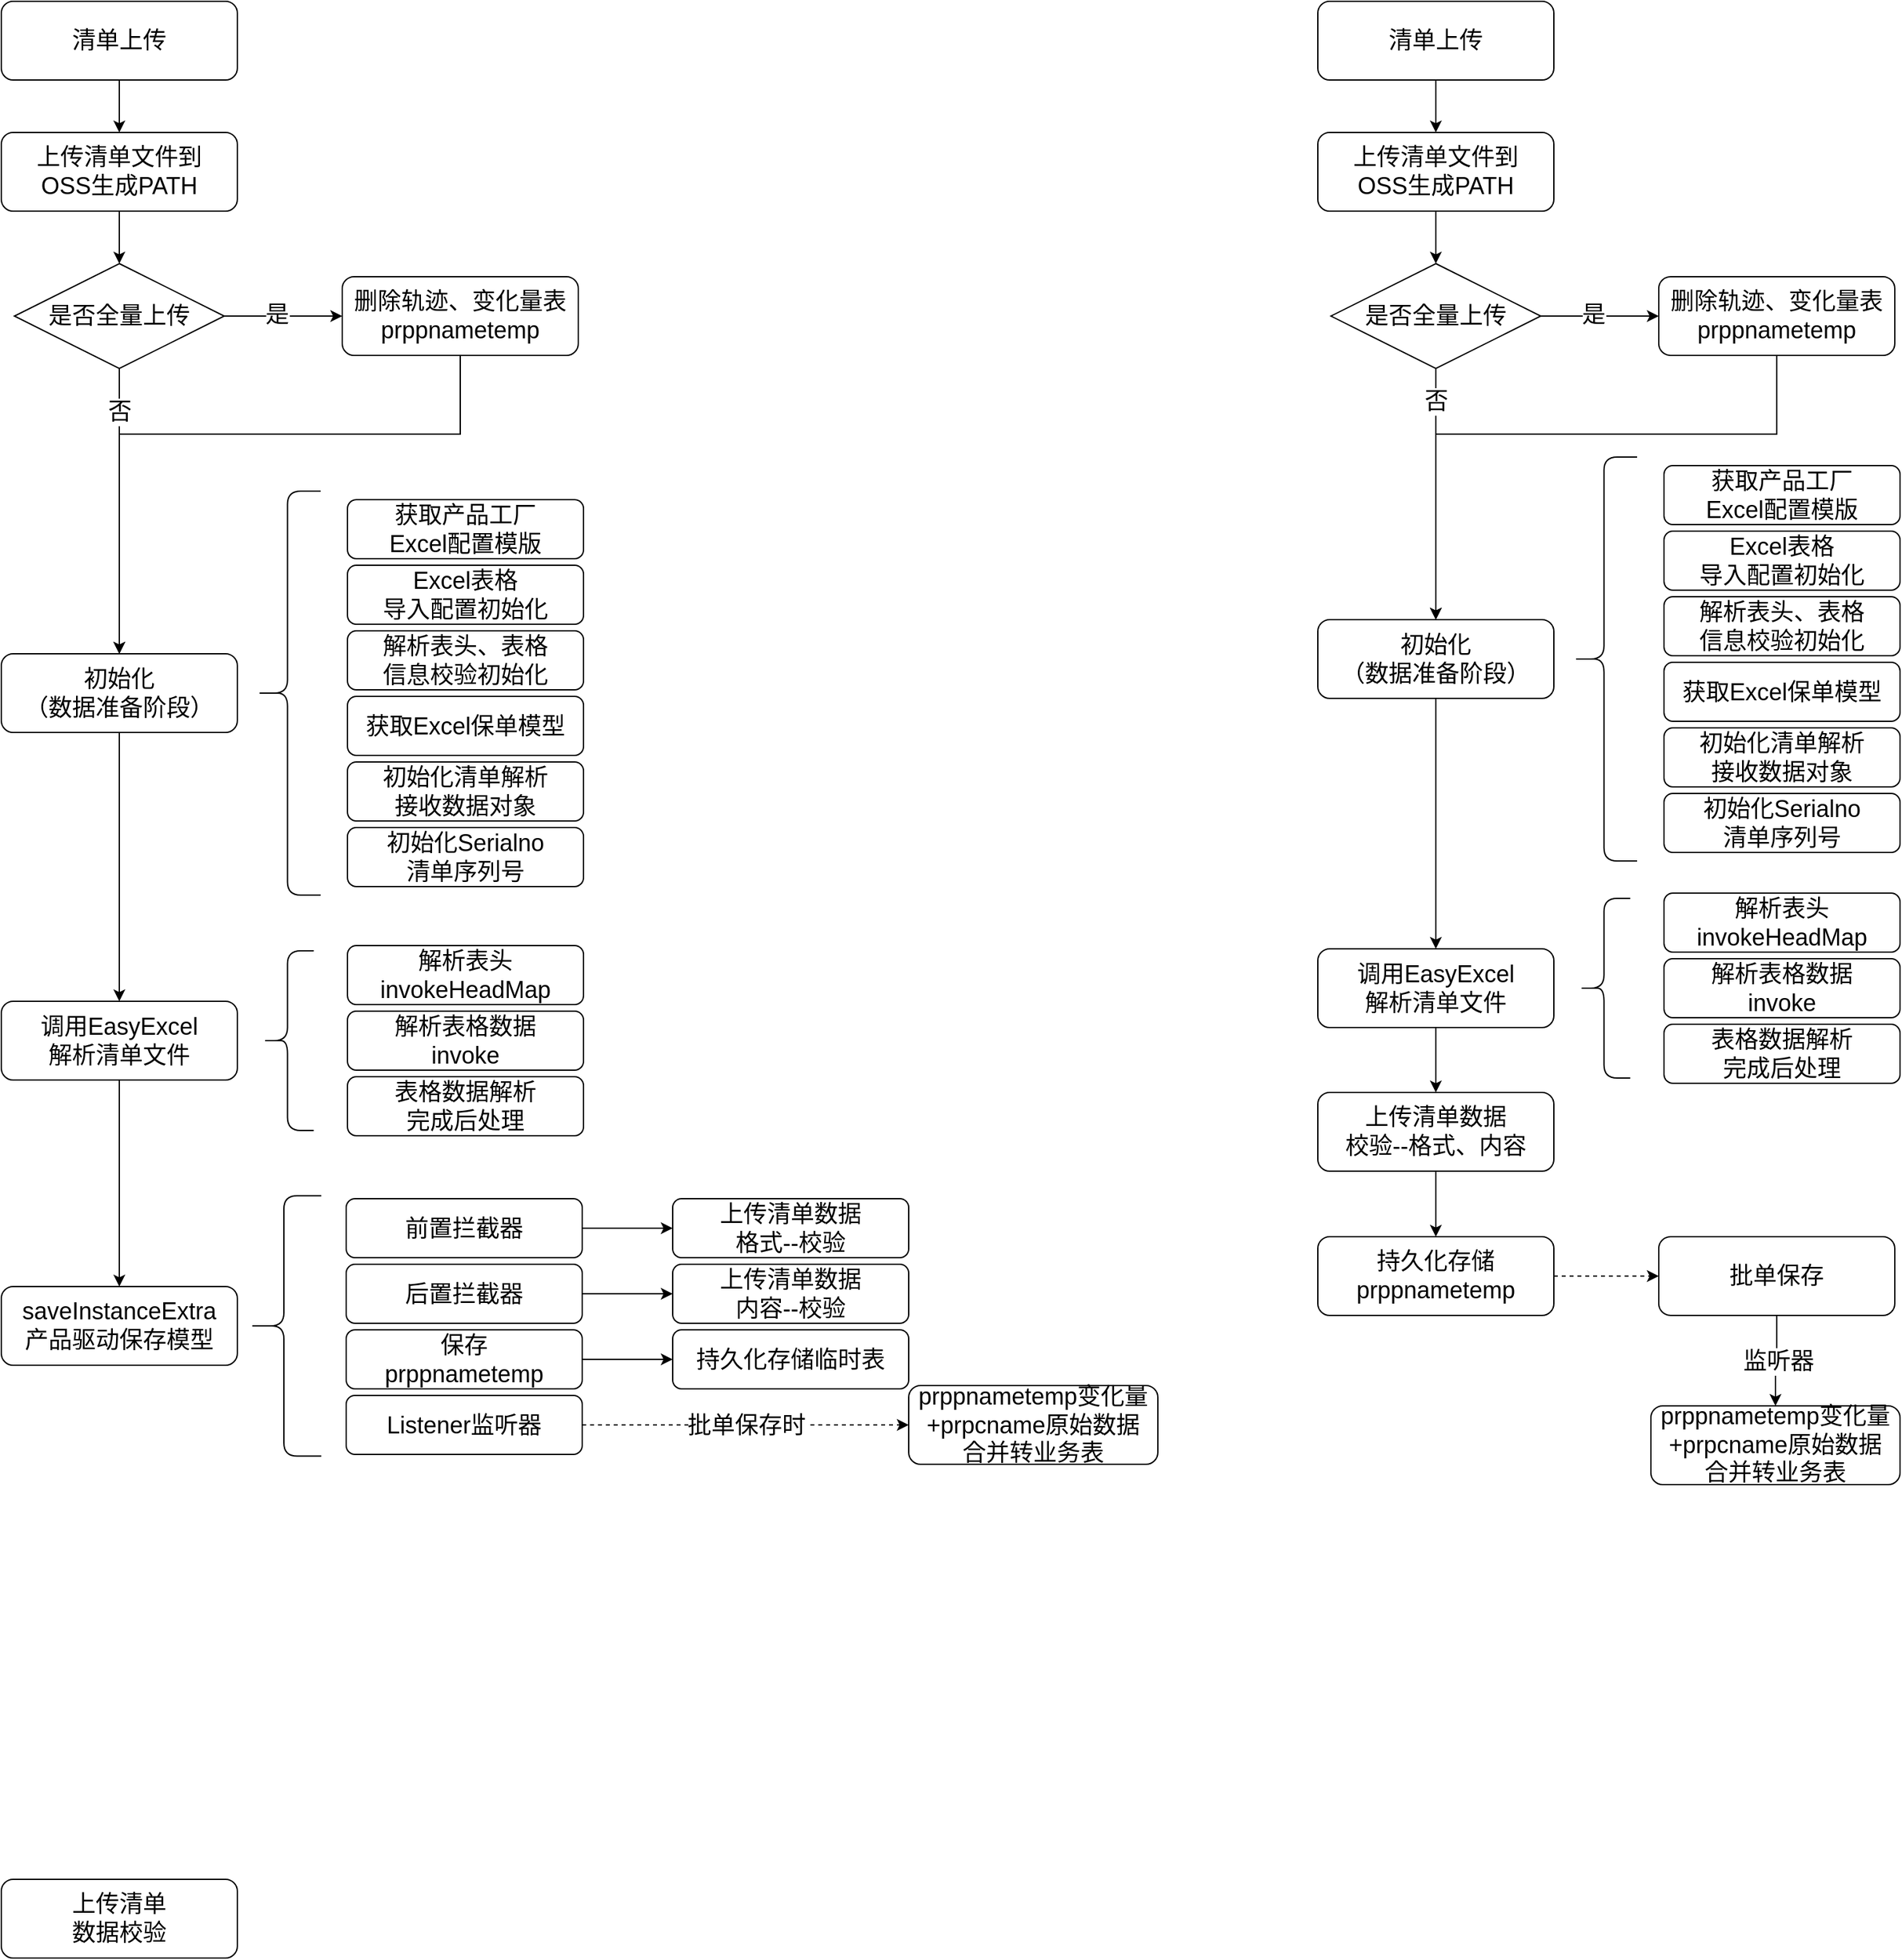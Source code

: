 <mxfile version="24.4.9" type="github" pages="3">
  <diagram name="Page-1" id="3lynd6twSP-DdhuzmTUK">
    <mxGraphModel dx="2049" dy="1201" grid="1" gridSize="10" guides="1" tooltips="1" connect="1" arrows="1" fold="1" page="1" pageScale="1" pageWidth="827" pageHeight="1169" math="0" shadow="0">
      <root>
        <mxCell id="0" />
        <mxCell id="1" parent="0" />
        <mxCell id="YLGd-5Pl8W0kjuI5m8P9-1" style="edgeStyle=orthogonalEdgeStyle;rounded=0;orthogonalLoop=1;jettySize=auto;html=1;exitX=0.5;exitY=1;exitDx=0;exitDy=0;entryX=0.5;entryY=0;entryDx=0;entryDy=0;" edge="1" parent="1" source="YLGd-5Pl8W0kjuI5m8P9-2" target="YLGd-5Pl8W0kjuI5m8P9-10">
          <mxGeometry relative="1" as="geometry" />
        </mxCell>
        <mxCell id="YLGd-5Pl8W0kjuI5m8P9-2" value="&lt;font style=&quot;font-size: 18px;&quot;&gt;上传清单文件到&lt;/font&gt;&lt;div&gt;&lt;font style=&quot;font-size: 18px;&quot;&gt;&lt;font style=&quot;&quot;&gt;OSS&lt;/font&gt;&lt;span style=&quot;background-color: initial;&quot;&gt;生成PATH&lt;/span&gt;&lt;/font&gt;&lt;/div&gt;" style="rounded=1;whiteSpace=wrap;html=1;" vertex="1" parent="1">
          <mxGeometry x="38" y="118" width="180" height="60" as="geometry" />
        </mxCell>
        <mxCell id="YLGd-5Pl8W0kjuI5m8P9-3" value="" style="edgeStyle=orthogonalEdgeStyle;rounded=0;orthogonalLoop=1;jettySize=auto;html=1;dashed=1;exitX=1;exitY=0.5;exitDx=0;exitDy=0;entryX=0;entryY=0.5;entryDx=0;entryDy=0;" edge="1" parent="1" source="YLGd-5Pl8W0kjuI5m8P9-35" target="YLGd-5Pl8W0kjuI5m8P9-5">
          <mxGeometry relative="1" as="geometry">
            <mxPoint x="508" y="1098" as="sourcePoint" />
          </mxGeometry>
        </mxCell>
        <mxCell id="YLGd-5Pl8W0kjuI5m8P9-4" value="&lt;font style=&quot;font-size: 18px;&quot;&gt;批单保存时&lt;/font&gt;" style="edgeLabel;html=1;align=center;verticalAlign=middle;resizable=0;points=[];" vertex="1" connectable="0" parent="YLGd-5Pl8W0kjuI5m8P9-3">
          <mxGeometry relative="1" as="geometry">
            <mxPoint as="offset" />
          </mxGeometry>
        </mxCell>
        <mxCell id="YLGd-5Pl8W0kjuI5m8P9-5" value="&lt;div&gt;&lt;font style=&quot;font-size: 18px;&quot;&gt;prppnametemp变化量+prpcname原始数据&lt;/font&gt;&lt;/div&gt;&lt;div&gt;&lt;font style=&quot;font-size: 18px;&quot;&gt;合并转业务表&lt;/font&gt;&lt;/div&gt;" style="rounded=1;whiteSpace=wrap;html=1;" vertex="1" parent="1">
          <mxGeometry x="730" y="1073.5" width="190" height="60" as="geometry" />
        </mxCell>
        <mxCell id="YLGd-5Pl8W0kjuI5m8P9-6" style="edgeStyle=orthogonalEdgeStyle;rounded=0;orthogonalLoop=1;jettySize=auto;html=1;entryX=0;entryY=0.5;entryDx=0;entryDy=0;" edge="1" parent="1" source="YLGd-5Pl8W0kjuI5m8P9-10" target="YLGd-5Pl8W0kjuI5m8P9-14">
          <mxGeometry relative="1" as="geometry">
            <mxPoint x="338" y="228" as="targetPoint" />
          </mxGeometry>
        </mxCell>
        <mxCell id="YLGd-5Pl8W0kjuI5m8P9-7" value="&lt;font style=&quot;font-size: 18px;&quot;&gt;是&lt;/font&gt;" style="edgeLabel;html=1;align=center;verticalAlign=middle;resizable=0;points=[];" vertex="1" connectable="0" parent="YLGd-5Pl8W0kjuI5m8P9-6">
          <mxGeometry x="-0.127" y="1" relative="1" as="geometry">
            <mxPoint as="offset" />
          </mxGeometry>
        </mxCell>
        <mxCell id="YLGd-5Pl8W0kjuI5m8P9-8" style="edgeStyle=orthogonalEdgeStyle;rounded=0;orthogonalLoop=1;jettySize=auto;html=1;exitX=0.5;exitY=1;exitDx=0;exitDy=0;entryX=0.5;entryY=0;entryDx=0;entryDy=0;" edge="1" parent="1" source="YLGd-5Pl8W0kjuI5m8P9-10" target="YLGd-5Pl8W0kjuI5m8P9-19">
          <mxGeometry relative="1" as="geometry" />
        </mxCell>
        <mxCell id="YLGd-5Pl8W0kjuI5m8P9-9" value="&lt;font style=&quot;font-size: 18px;&quot;&gt;否&lt;/font&gt;" style="edgeLabel;html=1;align=center;verticalAlign=middle;resizable=0;points=[];" vertex="1" connectable="0" parent="YLGd-5Pl8W0kjuI5m8P9-8">
          <mxGeometry x="-0.455" y="1" relative="1" as="geometry">
            <mxPoint x="-1" y="-27" as="offset" />
          </mxGeometry>
        </mxCell>
        <mxCell id="YLGd-5Pl8W0kjuI5m8P9-10" value="&lt;font style=&quot;font-size: 18px;&quot;&gt;是否全量上传&lt;/font&gt;" style="rhombus;whiteSpace=wrap;html=1;" vertex="1" parent="1">
          <mxGeometry x="48" y="218" width="160" height="80" as="geometry" />
        </mxCell>
        <mxCell id="YLGd-5Pl8W0kjuI5m8P9-11" style="edgeStyle=orthogonalEdgeStyle;rounded=0;orthogonalLoop=1;jettySize=auto;html=1;exitX=0.5;exitY=1;exitDx=0;exitDy=0;entryX=0.5;entryY=0;entryDx=0;entryDy=0;" edge="1" parent="1" source="YLGd-5Pl8W0kjuI5m8P9-12" target="YLGd-5Pl8W0kjuI5m8P9-2">
          <mxGeometry relative="1" as="geometry" />
        </mxCell>
        <mxCell id="YLGd-5Pl8W0kjuI5m8P9-12" value="&lt;span style=&quot;font-size: 18px;&quot;&gt;清单上传&lt;/span&gt;" style="rounded=1;whiteSpace=wrap;html=1;" vertex="1" parent="1">
          <mxGeometry x="38" y="18" width="180" height="60" as="geometry" />
        </mxCell>
        <mxCell id="YLGd-5Pl8W0kjuI5m8P9-13" style="edgeStyle=orthogonalEdgeStyle;rounded=0;orthogonalLoop=1;jettySize=auto;html=1;exitX=0.5;exitY=1;exitDx=0;exitDy=0;" edge="1" parent="1" source="YLGd-5Pl8W0kjuI5m8P9-14" target="YLGd-5Pl8W0kjuI5m8P9-19">
          <mxGeometry relative="1" as="geometry">
            <Array as="points">
              <mxPoint x="388" y="348" />
              <mxPoint x="128" y="348" />
            </Array>
          </mxGeometry>
        </mxCell>
        <mxCell id="YLGd-5Pl8W0kjuI5m8P9-14" value="&lt;span style=&quot;font-size: 18px;&quot;&gt;删除轨迹、变化量表&lt;/span&gt;&lt;div&gt;&lt;span style=&quot;font-size: 18px;&quot;&gt;prppnametemp&lt;/span&gt;&lt;/div&gt;" style="rounded=1;whiteSpace=wrap;html=1;" vertex="1" parent="1">
          <mxGeometry x="298" y="228" width="180" height="60" as="geometry" />
        </mxCell>
        <mxCell id="YLGd-5Pl8W0kjuI5m8P9-15" style="edgeStyle=orthogonalEdgeStyle;rounded=0;orthogonalLoop=1;jettySize=auto;html=1;exitX=0.5;exitY=1;exitDx=0;exitDy=0;entryX=0.5;entryY=0;entryDx=0;entryDy=0;" edge="1" parent="1" source="YLGd-5Pl8W0kjuI5m8P9-16" target="YLGd-5Pl8W0kjuI5m8P9-17">
          <mxGeometry relative="1" as="geometry" />
        </mxCell>
        <mxCell id="YLGd-5Pl8W0kjuI5m8P9-16" value="&lt;span style=&quot;font-size: 18px;&quot;&gt;调用EasyExcel&lt;/span&gt;&lt;div&gt;&lt;span style=&quot;font-size: 18px;&quot;&gt;解析清单文件&lt;/span&gt;&lt;/div&gt;" style="rounded=1;whiteSpace=wrap;html=1;" vertex="1" parent="1">
          <mxGeometry x="38" y="780.5" width="180" height="60" as="geometry" />
        </mxCell>
        <mxCell id="YLGd-5Pl8W0kjuI5m8P9-17" value="&lt;span style=&quot;font-size: 18px;&quot;&gt;saveInstanceExtra&lt;/span&gt;&lt;div&gt;&lt;span style=&quot;font-size: 18px;&quot;&gt;产品驱动保存模型&lt;/span&gt;&lt;/div&gt;" style="rounded=1;whiteSpace=wrap;html=1;" vertex="1" parent="1">
          <mxGeometry x="38" y="998" width="180" height="60" as="geometry" />
        </mxCell>
        <mxCell id="YLGd-5Pl8W0kjuI5m8P9-18" style="edgeStyle=orthogonalEdgeStyle;rounded=0;orthogonalLoop=1;jettySize=auto;html=1;exitX=0.5;exitY=1;exitDx=0;exitDy=0;" edge="1" parent="1" source="YLGd-5Pl8W0kjuI5m8P9-19" target="YLGd-5Pl8W0kjuI5m8P9-16">
          <mxGeometry relative="1" as="geometry" />
        </mxCell>
        <mxCell id="YLGd-5Pl8W0kjuI5m8P9-19" value="&lt;span style=&quot;font-size: 18px;&quot;&gt;初始化&lt;/span&gt;&lt;div&gt;&lt;span style=&quot;font-size: 18px;&quot;&gt;（数据准备阶段）&lt;/span&gt;&lt;/div&gt;" style="rounded=1;whiteSpace=wrap;html=1;" vertex="1" parent="1">
          <mxGeometry x="38" y="515.5" width="180" height="60" as="geometry" />
        </mxCell>
        <mxCell id="YLGd-5Pl8W0kjuI5m8P9-20" value="" style="shape=curlyBracket;whiteSpace=wrap;html=1;rounded=1;labelPosition=left;verticalLabelPosition=middle;align=right;verticalAlign=middle;" vertex="1" parent="1">
          <mxGeometry x="231" y="391.5" width="50.5" height="308" as="geometry" />
        </mxCell>
        <mxCell id="YLGd-5Pl8W0kjuI5m8P9-21" value="" style="group" vertex="1" connectable="0" parent="1">
          <mxGeometry x="302" y="398" width="180" height="295" as="geometry" />
        </mxCell>
        <mxCell id="YLGd-5Pl8W0kjuI5m8P9-22" value="&lt;span style=&quot;font-size: 18px;&quot;&gt;获取产品工厂&lt;/span&gt;&lt;div&gt;&lt;span style=&quot;font-size: 18px;&quot;&gt;Excel配置模版&lt;/span&gt;&lt;/div&gt;" style="rounded=1;whiteSpace=wrap;html=1;align=center;" vertex="1" parent="YLGd-5Pl8W0kjuI5m8P9-21">
          <mxGeometry width="180" height="45" as="geometry" />
        </mxCell>
        <mxCell id="YLGd-5Pl8W0kjuI5m8P9-23" value="&lt;font style=&quot;font-size: 18px;&quot;&gt;Excel表格&lt;/font&gt;&lt;div&gt;&lt;font style=&quot;font-size: 18px;&quot;&gt;导入配置初始化&lt;/font&gt;&lt;/div&gt;" style="rounded=1;whiteSpace=wrap;html=1;" vertex="1" parent="YLGd-5Pl8W0kjuI5m8P9-21">
          <mxGeometry y="50" width="180" height="45" as="geometry" />
        </mxCell>
        <mxCell id="YLGd-5Pl8W0kjuI5m8P9-24" value="&lt;span style=&quot;font-size: 18px;&quot;&gt;解析表头、&lt;/span&gt;&lt;span style=&quot;font-size: 18px; background-color: initial;&quot;&gt;表格&lt;/span&gt;&lt;div&gt;&lt;span style=&quot;font-size: 18px; background-color: initial;&quot;&gt;信息校验初始化&lt;/span&gt;&lt;/div&gt;" style="rounded=1;whiteSpace=wrap;html=1;" vertex="1" parent="YLGd-5Pl8W0kjuI5m8P9-21">
          <mxGeometry y="100" width="180" height="45" as="geometry" />
        </mxCell>
        <mxCell id="YLGd-5Pl8W0kjuI5m8P9-25" value="&lt;span style=&quot;font-size: 18px;&quot;&gt;获取Excel保单模型&lt;/span&gt;" style="rounded=1;whiteSpace=wrap;html=1;" vertex="1" parent="YLGd-5Pl8W0kjuI5m8P9-21">
          <mxGeometry y="150" width="180" height="45" as="geometry" />
        </mxCell>
        <mxCell id="YLGd-5Pl8W0kjuI5m8P9-26" value="&lt;span style=&quot;font-size: 18px;&quot;&gt;初始化Serialno&lt;/span&gt;&lt;div&gt;&lt;span style=&quot;font-size: 18px;&quot;&gt;清单序列号&lt;/span&gt;&lt;/div&gt;" style="rounded=1;whiteSpace=wrap;html=1;" vertex="1" parent="YLGd-5Pl8W0kjuI5m8P9-21">
          <mxGeometry y="250" width="180" height="45" as="geometry" />
        </mxCell>
        <mxCell id="YLGd-5Pl8W0kjuI5m8P9-27" value="&lt;span style=&quot;font-size: 18px;&quot;&gt;初始化清单解析&lt;/span&gt;&lt;div&gt;&lt;span style=&quot;font-size: 18px;&quot;&gt;接收数据对象&lt;/span&gt;&lt;/div&gt;" style="rounded=1;whiteSpace=wrap;html=1;" vertex="1" parent="YLGd-5Pl8W0kjuI5m8P9-21">
          <mxGeometry y="200" width="180" height="45" as="geometry" />
        </mxCell>
        <mxCell id="YLGd-5Pl8W0kjuI5m8P9-28" value="" style="group" vertex="1" connectable="0" parent="1">
          <mxGeometry x="302" y="738" width="180" height="145" as="geometry" />
        </mxCell>
        <mxCell id="YLGd-5Pl8W0kjuI5m8P9-29" value="&lt;div&gt;&lt;span style=&quot;font-size: 18px;&quot;&gt;解析表头&lt;/span&gt;&lt;span style=&quot;font-size: 18px;&quot;&gt;&lt;br&gt;&lt;/span&gt;&lt;/div&gt;&lt;div&gt;&lt;span style=&quot;font-size: 18px;&quot;&gt;invokeHeadMap&lt;/span&gt;&lt;/div&gt;" style="rounded=1;whiteSpace=wrap;html=1;" vertex="1" parent="YLGd-5Pl8W0kjuI5m8P9-28">
          <mxGeometry width="180" height="45" as="geometry" />
        </mxCell>
        <mxCell id="YLGd-5Pl8W0kjuI5m8P9-30" value="&lt;span style=&quot;font-size: 18px;&quot;&gt;解析表格数据&lt;/span&gt;&lt;div&gt;&lt;span style=&quot;font-size: 18px;&quot;&gt;invoke&lt;/span&gt;&lt;/div&gt;" style="rounded=1;whiteSpace=wrap;html=1;" vertex="1" parent="YLGd-5Pl8W0kjuI5m8P9-28">
          <mxGeometry y="50" width="180" height="45" as="geometry" />
        </mxCell>
        <mxCell id="YLGd-5Pl8W0kjuI5m8P9-31" value="&lt;span style=&quot;font-size: 18px;&quot;&gt;表格数据解析&lt;/span&gt;&lt;div&gt;&lt;span style=&quot;font-size: 18px;&quot;&gt;完成后处理&lt;/span&gt;&lt;/div&gt;" style="rounded=1;whiteSpace=wrap;html=1;" vertex="1" parent="YLGd-5Pl8W0kjuI5m8P9-28">
          <mxGeometry y="100" width="180" height="45" as="geometry" />
        </mxCell>
        <mxCell id="YLGd-5Pl8W0kjuI5m8P9-32" value="" style="shape=curlyBracket;whiteSpace=wrap;html=1;rounded=1;labelPosition=left;verticalLabelPosition=middle;align=right;verticalAlign=middle;" vertex="1" parent="1">
          <mxGeometry x="236.25" y="742" width="40" height="137" as="geometry" />
        </mxCell>
        <mxCell id="YLGd-5Pl8W0kjuI5m8P9-33" value="" style="shape=curlyBracket;whiteSpace=wrap;html=1;rounded=1;labelPosition=left;verticalLabelPosition=middle;align=right;verticalAlign=middle;" vertex="1" parent="1">
          <mxGeometry x="225" y="928.75" width="57" height="198.5" as="geometry" />
        </mxCell>
        <mxCell id="YLGd-5Pl8W0kjuI5m8P9-34" value="" style="group" vertex="1" connectable="0" parent="1">
          <mxGeometry x="301" y="931" width="180" height="195" as="geometry" />
        </mxCell>
        <mxCell id="YLGd-5Pl8W0kjuI5m8P9-35" value="&lt;span style=&quot;font-size: 18px;&quot;&gt;Listener监听器&lt;/span&gt;" style="rounded=1;whiteSpace=wrap;html=1;container=0;" vertex="1" parent="YLGd-5Pl8W0kjuI5m8P9-34">
          <mxGeometry y="150" width="180" height="45" as="geometry" />
        </mxCell>
        <mxCell id="YLGd-5Pl8W0kjuI5m8P9-36" value="&lt;span style=&quot;font-size: 18px;&quot;&gt;前置拦截器&lt;/span&gt;" style="rounded=1;whiteSpace=wrap;html=1;container=0;" vertex="1" parent="YLGd-5Pl8W0kjuI5m8P9-34">
          <mxGeometry width="180" height="45" as="geometry" />
        </mxCell>
        <mxCell id="YLGd-5Pl8W0kjuI5m8P9-37" value="&lt;span style=&quot;font-size: 18px;&quot;&gt;后置拦截器&lt;/span&gt;" style="rounded=1;whiteSpace=wrap;html=1;container=0;" vertex="1" parent="YLGd-5Pl8W0kjuI5m8P9-34">
          <mxGeometry y="50" width="180" height="45" as="geometry" />
        </mxCell>
        <mxCell id="YLGd-5Pl8W0kjuI5m8P9-38" value="&lt;span style=&quot;font-size: 18px;&quot;&gt;保存&lt;/span&gt;&lt;div&gt;&lt;span style=&quot;font-size: 18px;&quot;&gt;prppnametemp&lt;/span&gt;&lt;/div&gt;" style="rounded=1;whiteSpace=wrap;html=1;container=0;" vertex="1" parent="YLGd-5Pl8W0kjuI5m8P9-34">
          <mxGeometry y="100" width="180" height="45" as="geometry" />
        </mxCell>
        <mxCell id="YLGd-5Pl8W0kjuI5m8P9-39" value="&lt;span style=&quot;font-size: 18px;&quot;&gt;上传清单&lt;/span&gt;&lt;span style=&quot;font-size: 18px; background-color: initial;&quot;&gt;数据&lt;/span&gt;&lt;div&gt;&lt;span style=&quot;font-size: 18px; background-color: initial;&quot;&gt;格式--校验&lt;/span&gt;&lt;/div&gt;" style="rounded=1;whiteSpace=wrap;html=1;container=0;" vertex="1" parent="1">
          <mxGeometry x="550" y="931" width="180" height="45" as="geometry" />
        </mxCell>
        <mxCell id="YLGd-5Pl8W0kjuI5m8P9-40" style="edgeStyle=orthogonalEdgeStyle;rounded=0;orthogonalLoop=1;jettySize=auto;html=1;exitX=1;exitY=0.5;exitDx=0;exitDy=0;entryX=0;entryY=0.5;entryDx=0;entryDy=0;" edge="1" parent="1" source="YLGd-5Pl8W0kjuI5m8P9-36" target="YLGd-5Pl8W0kjuI5m8P9-39">
          <mxGeometry relative="1" as="geometry" />
        </mxCell>
        <mxCell id="YLGd-5Pl8W0kjuI5m8P9-41" value="&lt;span style=&quot;font-size: 18px;&quot;&gt;上传清单&lt;/span&gt;&lt;span style=&quot;font-size: 18px; background-color: initial;&quot;&gt;数据&lt;/span&gt;&lt;div&gt;&lt;span style=&quot;font-size: 18px; background-color: initial;&quot;&gt;内容--校验&lt;/span&gt;&lt;/div&gt;" style="rounded=1;whiteSpace=wrap;html=1;container=0;" vertex="1" parent="1">
          <mxGeometry x="550" y="981" width="180" height="45" as="geometry" />
        </mxCell>
        <mxCell id="YLGd-5Pl8W0kjuI5m8P9-42" style="edgeStyle=orthogonalEdgeStyle;rounded=0;orthogonalLoop=1;jettySize=auto;html=1;exitX=1;exitY=0.5;exitDx=0;exitDy=0;" edge="1" parent="1" source="YLGd-5Pl8W0kjuI5m8P9-37" target="YLGd-5Pl8W0kjuI5m8P9-41">
          <mxGeometry relative="1" as="geometry" />
        </mxCell>
        <mxCell id="YLGd-5Pl8W0kjuI5m8P9-43" value="&lt;span style=&quot;font-size: 18px;&quot;&gt;持久化存储临时表&lt;/span&gt;" style="rounded=1;whiteSpace=wrap;html=1;container=0;" vertex="1" parent="1">
          <mxGeometry x="550" y="1031" width="180" height="45" as="geometry" />
        </mxCell>
        <mxCell id="YLGd-5Pl8W0kjuI5m8P9-44" style="edgeStyle=orthogonalEdgeStyle;rounded=0;orthogonalLoop=1;jettySize=auto;html=1;exitX=1;exitY=0.5;exitDx=0;exitDy=0;entryX=0;entryY=0.5;entryDx=0;entryDy=0;" edge="1" parent="1" source="YLGd-5Pl8W0kjuI5m8P9-38" target="YLGd-5Pl8W0kjuI5m8P9-43">
          <mxGeometry relative="1" as="geometry" />
        </mxCell>
        <mxCell id="YLGd-5Pl8W0kjuI5m8P9-45" style="edgeStyle=orthogonalEdgeStyle;rounded=0;orthogonalLoop=1;jettySize=auto;html=1;exitX=0.5;exitY=1;exitDx=0;exitDy=0;entryX=0.5;entryY=0;entryDx=0;entryDy=0;" edge="1" parent="1" source="YLGd-5Pl8W0kjuI5m8P9-46" target="YLGd-5Pl8W0kjuI5m8P9-51">
          <mxGeometry relative="1" as="geometry" />
        </mxCell>
        <mxCell id="YLGd-5Pl8W0kjuI5m8P9-46" value="&lt;font style=&quot;font-size: 18px;&quot;&gt;上传清单文件到&lt;/font&gt;&lt;div&gt;&lt;font style=&quot;font-size: 18px;&quot;&gt;&lt;font style=&quot;&quot;&gt;OSS&lt;/font&gt;&lt;span style=&quot;background-color: initial;&quot;&gt;生成PATH&lt;/span&gt;&lt;/font&gt;&lt;/div&gt;" style="rounded=1;whiteSpace=wrap;html=1;" vertex="1" parent="1">
          <mxGeometry x="1042" y="118" width="180" height="60" as="geometry" />
        </mxCell>
        <mxCell id="YLGd-5Pl8W0kjuI5m8P9-47" style="edgeStyle=orthogonalEdgeStyle;rounded=0;orthogonalLoop=1;jettySize=auto;html=1;entryX=0;entryY=0.5;entryDx=0;entryDy=0;" edge="1" parent="1" source="YLGd-5Pl8W0kjuI5m8P9-51" target="YLGd-5Pl8W0kjuI5m8P9-55">
          <mxGeometry relative="1" as="geometry">
            <mxPoint x="1342" y="228" as="targetPoint" />
          </mxGeometry>
        </mxCell>
        <mxCell id="YLGd-5Pl8W0kjuI5m8P9-48" value="&lt;font style=&quot;font-size: 18px;&quot;&gt;是&lt;/font&gt;" style="edgeLabel;html=1;align=center;verticalAlign=middle;resizable=0;points=[];" vertex="1" connectable="0" parent="YLGd-5Pl8W0kjuI5m8P9-47">
          <mxGeometry x="-0.127" y="1" relative="1" as="geometry">
            <mxPoint as="offset" />
          </mxGeometry>
        </mxCell>
        <mxCell id="YLGd-5Pl8W0kjuI5m8P9-49" style="edgeStyle=orthogonalEdgeStyle;rounded=0;orthogonalLoop=1;jettySize=auto;html=1;exitX=0.5;exitY=1;exitDx=0;exitDy=0;entryX=0.5;entryY=0;entryDx=0;entryDy=0;" edge="1" parent="1" source="YLGd-5Pl8W0kjuI5m8P9-51" target="YLGd-5Pl8W0kjuI5m8P9-59">
          <mxGeometry relative="1" as="geometry" />
        </mxCell>
        <mxCell id="YLGd-5Pl8W0kjuI5m8P9-50" value="&lt;font style=&quot;font-size: 18px;&quot;&gt;否&lt;/font&gt;" style="edgeLabel;html=1;align=center;verticalAlign=middle;resizable=0;points=[];" vertex="1" connectable="0" parent="YLGd-5Pl8W0kjuI5m8P9-49">
          <mxGeometry x="-0.455" y="1" relative="1" as="geometry">
            <mxPoint x="-1" y="-27" as="offset" />
          </mxGeometry>
        </mxCell>
        <mxCell id="YLGd-5Pl8W0kjuI5m8P9-51" value="&lt;font style=&quot;font-size: 18px;&quot;&gt;是否全量上传&lt;/font&gt;" style="rhombus;whiteSpace=wrap;html=1;" vertex="1" parent="1">
          <mxGeometry x="1052" y="218" width="160" height="80" as="geometry" />
        </mxCell>
        <mxCell id="YLGd-5Pl8W0kjuI5m8P9-52" style="edgeStyle=orthogonalEdgeStyle;rounded=0;orthogonalLoop=1;jettySize=auto;html=1;exitX=0.5;exitY=1;exitDx=0;exitDy=0;entryX=0.5;entryY=0;entryDx=0;entryDy=0;" edge="1" parent="1" source="YLGd-5Pl8W0kjuI5m8P9-53" target="YLGd-5Pl8W0kjuI5m8P9-46">
          <mxGeometry relative="1" as="geometry" />
        </mxCell>
        <mxCell id="YLGd-5Pl8W0kjuI5m8P9-53" value="&lt;span style=&quot;font-size: 18px;&quot;&gt;清单上传&lt;/span&gt;" style="rounded=1;whiteSpace=wrap;html=1;" vertex="1" parent="1">
          <mxGeometry x="1042" y="18" width="180" height="60" as="geometry" />
        </mxCell>
        <mxCell id="YLGd-5Pl8W0kjuI5m8P9-54" style="edgeStyle=orthogonalEdgeStyle;rounded=0;orthogonalLoop=1;jettySize=auto;html=1;exitX=0.5;exitY=1;exitDx=0;exitDy=0;" edge="1" parent="1" source="YLGd-5Pl8W0kjuI5m8P9-55" target="YLGd-5Pl8W0kjuI5m8P9-59">
          <mxGeometry relative="1" as="geometry">
            <Array as="points">
              <mxPoint x="1392" y="348" />
              <mxPoint x="1132" y="348" />
            </Array>
          </mxGeometry>
        </mxCell>
        <mxCell id="YLGd-5Pl8W0kjuI5m8P9-55" value="&lt;span style=&quot;font-size: 18px;&quot;&gt;删除轨迹、变化量表&lt;/span&gt;&lt;div&gt;&lt;span style=&quot;font-size: 18px;&quot;&gt;prppnametemp&lt;/span&gt;&lt;/div&gt;" style="rounded=1;whiteSpace=wrap;html=1;" vertex="1" parent="1">
          <mxGeometry x="1302" y="228" width="180" height="60" as="geometry" />
        </mxCell>
        <mxCell id="YLGd-5Pl8W0kjuI5m8P9-56" style="edgeStyle=orthogonalEdgeStyle;rounded=0;orthogonalLoop=1;jettySize=auto;html=1;exitX=0.5;exitY=1;exitDx=0;exitDy=0;entryX=0.5;entryY=0;entryDx=0;entryDy=0;" edge="1" parent="1" source="YLGd-5Pl8W0kjuI5m8P9-57" target="YLGd-5Pl8W0kjuI5m8P9-74">
          <mxGeometry relative="1" as="geometry" />
        </mxCell>
        <mxCell id="YLGd-5Pl8W0kjuI5m8P9-57" value="&lt;span style=&quot;font-size: 18px;&quot;&gt;调用EasyExcel&lt;/span&gt;&lt;div&gt;&lt;span style=&quot;font-size: 18px;&quot;&gt;解析清单文件&lt;/span&gt;&lt;/div&gt;" style="rounded=1;whiteSpace=wrap;html=1;" vertex="1" parent="1">
          <mxGeometry x="1042" y="740.5" width="180" height="60" as="geometry" />
        </mxCell>
        <mxCell id="YLGd-5Pl8W0kjuI5m8P9-58" style="edgeStyle=orthogonalEdgeStyle;rounded=0;orthogonalLoop=1;jettySize=auto;html=1;exitX=0.5;exitY=1;exitDx=0;exitDy=0;" edge="1" parent="1" source="YLGd-5Pl8W0kjuI5m8P9-59" target="YLGd-5Pl8W0kjuI5m8P9-57">
          <mxGeometry relative="1" as="geometry" />
        </mxCell>
        <mxCell id="YLGd-5Pl8W0kjuI5m8P9-59" value="&lt;span style=&quot;font-size: 18px;&quot;&gt;初始化&lt;/span&gt;&lt;div&gt;&lt;span style=&quot;font-size: 18px;&quot;&gt;（数据准备阶段）&lt;/span&gt;&lt;/div&gt;" style="rounded=1;whiteSpace=wrap;html=1;" vertex="1" parent="1">
          <mxGeometry x="1042" y="489.5" width="180" height="60" as="geometry" />
        </mxCell>
        <mxCell id="YLGd-5Pl8W0kjuI5m8P9-60" value="" style="shape=curlyBracket;whiteSpace=wrap;html=1;rounded=1;labelPosition=left;verticalLabelPosition=middle;align=right;verticalAlign=middle;" vertex="1" parent="1">
          <mxGeometry x="1235" y="365.5" width="50.5" height="308" as="geometry" />
        </mxCell>
        <mxCell id="YLGd-5Pl8W0kjuI5m8P9-61" value="" style="group" vertex="1" connectable="0" parent="1">
          <mxGeometry x="1306" y="372" width="180" height="295" as="geometry" />
        </mxCell>
        <mxCell id="YLGd-5Pl8W0kjuI5m8P9-62" value="&lt;span style=&quot;font-size: 18px;&quot;&gt;获取产品工厂&lt;/span&gt;&lt;div&gt;&lt;span style=&quot;font-size: 18px;&quot;&gt;Excel配置模版&lt;/span&gt;&lt;/div&gt;" style="rounded=1;whiteSpace=wrap;html=1;align=center;" vertex="1" parent="YLGd-5Pl8W0kjuI5m8P9-61">
          <mxGeometry width="180" height="45" as="geometry" />
        </mxCell>
        <mxCell id="YLGd-5Pl8W0kjuI5m8P9-63" value="&lt;font style=&quot;font-size: 18px;&quot;&gt;Excel表格&lt;/font&gt;&lt;div&gt;&lt;font style=&quot;font-size: 18px;&quot;&gt;导入配置初始化&lt;/font&gt;&lt;/div&gt;" style="rounded=1;whiteSpace=wrap;html=1;" vertex="1" parent="YLGd-5Pl8W0kjuI5m8P9-61">
          <mxGeometry y="50" width="180" height="45" as="geometry" />
        </mxCell>
        <mxCell id="YLGd-5Pl8W0kjuI5m8P9-64" value="&lt;span style=&quot;font-size: 18px;&quot;&gt;解析表头、&lt;/span&gt;&lt;span style=&quot;font-size: 18px; background-color: initial;&quot;&gt;表格&lt;/span&gt;&lt;div&gt;&lt;span style=&quot;font-size: 18px; background-color: initial;&quot;&gt;信息校验初始化&lt;/span&gt;&lt;/div&gt;" style="rounded=1;whiteSpace=wrap;html=1;" vertex="1" parent="YLGd-5Pl8W0kjuI5m8P9-61">
          <mxGeometry y="100" width="180" height="45" as="geometry" />
        </mxCell>
        <mxCell id="YLGd-5Pl8W0kjuI5m8P9-65" value="&lt;span style=&quot;font-size: 18px;&quot;&gt;获取Excel保单模型&lt;/span&gt;" style="rounded=1;whiteSpace=wrap;html=1;" vertex="1" parent="YLGd-5Pl8W0kjuI5m8P9-61">
          <mxGeometry y="150" width="180" height="45" as="geometry" />
        </mxCell>
        <mxCell id="YLGd-5Pl8W0kjuI5m8P9-66" value="&lt;span style=&quot;font-size: 18px;&quot;&gt;初始化Serialno&lt;/span&gt;&lt;div&gt;&lt;span style=&quot;font-size: 18px;&quot;&gt;清单序列号&lt;/span&gt;&lt;/div&gt;" style="rounded=1;whiteSpace=wrap;html=1;" vertex="1" parent="YLGd-5Pl8W0kjuI5m8P9-61">
          <mxGeometry y="250" width="180" height="45" as="geometry" />
        </mxCell>
        <mxCell id="YLGd-5Pl8W0kjuI5m8P9-67" value="&lt;span style=&quot;font-size: 18px;&quot;&gt;初始化清单解析&lt;/span&gt;&lt;div&gt;&lt;span style=&quot;font-size: 18px;&quot;&gt;接收数据对象&lt;/span&gt;&lt;/div&gt;" style="rounded=1;whiteSpace=wrap;html=1;" vertex="1" parent="YLGd-5Pl8W0kjuI5m8P9-61">
          <mxGeometry y="200" width="180" height="45" as="geometry" />
        </mxCell>
        <mxCell id="YLGd-5Pl8W0kjuI5m8P9-68" value="" style="group" vertex="1" connectable="0" parent="1">
          <mxGeometry x="1306" y="698" width="180" height="145" as="geometry" />
        </mxCell>
        <mxCell id="YLGd-5Pl8W0kjuI5m8P9-69" value="&lt;div&gt;&lt;span style=&quot;font-size: 18px;&quot;&gt;解析表头&lt;/span&gt;&lt;span style=&quot;font-size: 18px;&quot;&gt;&lt;br&gt;&lt;/span&gt;&lt;/div&gt;&lt;div&gt;&lt;span style=&quot;font-size: 18px;&quot;&gt;invokeHeadMap&lt;/span&gt;&lt;/div&gt;" style="rounded=1;whiteSpace=wrap;html=1;" vertex="1" parent="YLGd-5Pl8W0kjuI5m8P9-68">
          <mxGeometry width="180" height="45" as="geometry" />
        </mxCell>
        <mxCell id="YLGd-5Pl8W0kjuI5m8P9-70" value="&lt;span style=&quot;font-size: 18px;&quot;&gt;解析表格数据&lt;/span&gt;&lt;div&gt;&lt;span style=&quot;font-size: 18px;&quot;&gt;invoke&lt;/span&gt;&lt;/div&gt;" style="rounded=1;whiteSpace=wrap;html=1;" vertex="1" parent="YLGd-5Pl8W0kjuI5m8P9-68">
          <mxGeometry y="50" width="180" height="45" as="geometry" />
        </mxCell>
        <mxCell id="YLGd-5Pl8W0kjuI5m8P9-71" value="&lt;span style=&quot;font-size: 18px;&quot;&gt;表格数据解析&lt;/span&gt;&lt;div&gt;&lt;span style=&quot;font-size: 18px;&quot;&gt;完成后处理&lt;/span&gt;&lt;/div&gt;" style="rounded=1;whiteSpace=wrap;html=1;" vertex="1" parent="YLGd-5Pl8W0kjuI5m8P9-68">
          <mxGeometry y="100" width="180" height="45" as="geometry" />
        </mxCell>
        <mxCell id="YLGd-5Pl8W0kjuI5m8P9-72" value="" style="shape=curlyBracket;whiteSpace=wrap;html=1;rounded=1;labelPosition=left;verticalLabelPosition=middle;align=right;verticalAlign=middle;" vertex="1" parent="1">
          <mxGeometry x="1240.25" y="702" width="40" height="137" as="geometry" />
        </mxCell>
        <mxCell id="YLGd-5Pl8W0kjuI5m8P9-73" style="edgeStyle=orthogonalEdgeStyle;rounded=0;orthogonalLoop=1;jettySize=auto;html=1;exitX=0.5;exitY=1;exitDx=0;exitDy=0;entryX=0.5;entryY=0;entryDx=0;entryDy=0;" edge="1" parent="1" source="YLGd-5Pl8W0kjuI5m8P9-74" target="YLGd-5Pl8W0kjuI5m8P9-76">
          <mxGeometry relative="1" as="geometry" />
        </mxCell>
        <mxCell id="YLGd-5Pl8W0kjuI5m8P9-74" value="&lt;span style=&quot;font-size: 18px;&quot;&gt;上传清单数据&lt;/span&gt;&lt;div&gt;&lt;span style=&quot;font-size: 18px; background-color: initial;&quot;&gt;校验--&lt;/span&gt;&lt;span style=&quot;background-color: initial; font-size: 18px;&quot;&gt;格式、内容&lt;/span&gt;&lt;/div&gt;" style="rounded=1;whiteSpace=wrap;html=1;" vertex="1" parent="1">
          <mxGeometry x="1042" y="850" width="180" height="60" as="geometry" />
        </mxCell>
        <mxCell id="YLGd-5Pl8W0kjuI5m8P9-75" style="edgeStyle=orthogonalEdgeStyle;rounded=0;orthogonalLoop=1;jettySize=auto;html=1;exitX=1;exitY=0.5;exitDx=0;exitDy=0;entryX=0;entryY=0.5;entryDx=0;entryDy=0;dashed=1;" edge="1" parent="1" source="YLGd-5Pl8W0kjuI5m8P9-76" target="YLGd-5Pl8W0kjuI5m8P9-79">
          <mxGeometry relative="1" as="geometry" />
        </mxCell>
        <mxCell id="YLGd-5Pl8W0kjuI5m8P9-76" value="&lt;span style=&quot;font-size: 18px;&quot;&gt;持久化存储&lt;/span&gt;&lt;div&gt;&lt;span style=&quot;font-size: 18px;&quot;&gt;prppnametemp&lt;/span&gt;&lt;/div&gt;" style="rounded=1;whiteSpace=wrap;html=1;" vertex="1" parent="1">
          <mxGeometry x="1042" y="960" width="180" height="60" as="geometry" />
        </mxCell>
        <mxCell id="YLGd-5Pl8W0kjuI5m8P9-77" style="edgeStyle=orthogonalEdgeStyle;rounded=0;orthogonalLoop=1;jettySize=auto;html=1;exitX=0.5;exitY=1;exitDx=0;exitDy=0;entryX=0.5;entryY=0;entryDx=0;entryDy=0;" edge="1" parent="1" source="YLGd-5Pl8W0kjuI5m8P9-79" target="YLGd-5Pl8W0kjuI5m8P9-80">
          <mxGeometry relative="1" as="geometry" />
        </mxCell>
        <mxCell id="YLGd-5Pl8W0kjuI5m8P9-78" value="&lt;font style=&quot;font-size: 18px;&quot;&gt;监听器&lt;/font&gt;" style="edgeLabel;html=1;align=center;verticalAlign=middle;resizable=0;points=[];" vertex="1" connectable="0" parent="YLGd-5Pl8W0kjuI5m8P9-77">
          <mxGeometry x="-0.002" relative="1" as="geometry">
            <mxPoint x="1" as="offset" />
          </mxGeometry>
        </mxCell>
        <mxCell id="YLGd-5Pl8W0kjuI5m8P9-79" value="&lt;span style=&quot;font-size: 18px;&quot;&gt;批单保存&lt;/span&gt;" style="rounded=1;whiteSpace=wrap;html=1;" vertex="1" parent="1">
          <mxGeometry x="1302" y="960" width="180" height="60" as="geometry" />
        </mxCell>
        <mxCell id="YLGd-5Pl8W0kjuI5m8P9-80" value="&lt;div&gt;&lt;font style=&quot;font-size: 18px;&quot;&gt;prppnametemp变化量+prpcname原始数据&lt;/font&gt;&lt;/div&gt;&lt;div&gt;&lt;font style=&quot;font-size: 18px;&quot;&gt;合并转业务表&lt;/font&gt;&lt;/div&gt;" style="rounded=1;whiteSpace=wrap;html=1;" vertex="1" parent="1">
          <mxGeometry x="1296" y="1089" width="190" height="60" as="geometry" />
        </mxCell>
        <mxCell id="YLGd-5Pl8W0kjuI5m8P9-81" value="&lt;span style=&quot;font-size: 18px;&quot;&gt;上传清单&lt;/span&gt;&lt;div&gt;&lt;span style=&quot;font-size: 18px;&quot;&gt;数据校验&lt;/span&gt;&lt;/div&gt;" style="rounded=1;whiteSpace=wrap;html=1;" vertex="1" parent="1">
          <mxGeometry x="38" y="1450" width="180" height="60" as="geometry" />
        </mxCell>
      </root>
    </mxGraphModel>
  </diagram>
  <diagram id="LMkD9im6MhRTB5xHiY54" name="第 2 页">
    <mxGraphModel dx="1345" dy="1402" grid="1" gridSize="10" guides="1" tooltips="1" connect="1" arrows="1" fold="1" page="1" pageScale="1" pageWidth="827" pageHeight="1169" math="0" shadow="0">
      <root>
        <mxCell id="0" />
        <mxCell id="1" parent="0" />
        <mxCell id="7vxysXDgSdMfQ12HIPRw-45" style="edgeStyle=orthogonalEdgeStyle;rounded=0;orthogonalLoop=1;jettySize=auto;html=1;exitX=0.5;exitY=1;exitDx=0;exitDy=0;entryX=0.5;entryY=0;entryDx=0;entryDy=0;" edge="1" parent="1" source="7vxysXDgSdMfQ12HIPRw-46" target="7vxysXDgSdMfQ12HIPRw-51">
          <mxGeometry relative="1" as="geometry" />
        </mxCell>
        <mxCell id="7vxysXDgSdMfQ12HIPRw-46" value="&lt;font style=&quot;font-size: 18px;&quot;&gt;上传清单文件到&lt;/font&gt;&lt;div&gt;&lt;font style=&quot;font-size: 18px;&quot;&gt;&lt;font style=&quot;&quot;&gt;OSS&lt;/font&gt;&lt;span style=&quot;background-color: initial;&quot;&gt;生成PATH&lt;/span&gt;&lt;/font&gt;&lt;/div&gt;" style="rounded=1;whiteSpace=wrap;html=1;" vertex="1" parent="1">
          <mxGeometry x="1294" y="330" width="180" height="60" as="geometry" />
        </mxCell>
        <mxCell id="7vxysXDgSdMfQ12HIPRw-47" style="edgeStyle=orthogonalEdgeStyle;rounded=0;orthogonalLoop=1;jettySize=auto;html=1;entryX=0;entryY=0.5;entryDx=0;entryDy=0;" edge="1" parent="1" source="7vxysXDgSdMfQ12HIPRw-51" target="7vxysXDgSdMfQ12HIPRw-55">
          <mxGeometry relative="1" as="geometry">
            <mxPoint x="1594" y="440" as="targetPoint" />
          </mxGeometry>
        </mxCell>
        <mxCell id="7vxysXDgSdMfQ12HIPRw-48" value="&lt;font style=&quot;font-size: 18px;&quot;&gt;是&lt;/font&gt;" style="edgeLabel;html=1;align=center;verticalAlign=middle;resizable=0;points=[];" vertex="1" connectable="0" parent="7vxysXDgSdMfQ12HIPRw-47">
          <mxGeometry x="-0.127" y="1" relative="1" as="geometry">
            <mxPoint as="offset" />
          </mxGeometry>
        </mxCell>
        <mxCell id="7vxysXDgSdMfQ12HIPRw-49" style="edgeStyle=orthogonalEdgeStyle;rounded=0;orthogonalLoop=1;jettySize=auto;html=1;exitX=0.5;exitY=1;exitDx=0;exitDy=0;entryX=0.5;entryY=0;entryDx=0;entryDy=0;" edge="1" parent="1" source="7vxysXDgSdMfQ12HIPRw-51" target="7vxysXDgSdMfQ12HIPRw-59">
          <mxGeometry relative="1" as="geometry" />
        </mxCell>
        <mxCell id="7vxysXDgSdMfQ12HIPRw-50" value="&lt;font style=&quot;font-size: 18px;&quot;&gt;否&lt;/font&gt;" style="edgeLabel;html=1;align=center;verticalAlign=middle;resizable=0;points=[];" vertex="1" connectable="0" parent="7vxysXDgSdMfQ12HIPRw-49">
          <mxGeometry x="-0.455" y="1" relative="1" as="geometry">
            <mxPoint x="-1" y="-27" as="offset" />
          </mxGeometry>
        </mxCell>
        <mxCell id="7vxysXDgSdMfQ12HIPRw-51" value="&lt;font style=&quot;font-size: 18px;&quot;&gt;是否全量上传&lt;/font&gt;" style="rhombus;whiteSpace=wrap;html=1;" vertex="1" parent="1">
          <mxGeometry x="1304" y="430" width="160" height="80" as="geometry" />
        </mxCell>
        <mxCell id="7vxysXDgSdMfQ12HIPRw-52" style="edgeStyle=orthogonalEdgeStyle;rounded=0;orthogonalLoop=1;jettySize=auto;html=1;exitX=0.5;exitY=1;exitDx=0;exitDy=0;entryX=0.5;entryY=0;entryDx=0;entryDy=0;" edge="1" parent="1" source="7vxysXDgSdMfQ12HIPRw-53" target="7vxysXDgSdMfQ12HIPRw-46">
          <mxGeometry relative="1" as="geometry" />
        </mxCell>
        <mxCell id="7vxysXDgSdMfQ12HIPRw-53" value="&lt;span style=&quot;font-size: 18px;&quot;&gt;清单上传&lt;/span&gt;" style="rounded=1;whiteSpace=wrap;html=1;" vertex="1" parent="1">
          <mxGeometry x="1294" y="230" width="180" height="60" as="geometry" />
        </mxCell>
        <mxCell id="7vxysXDgSdMfQ12HIPRw-54" style="edgeStyle=orthogonalEdgeStyle;rounded=0;orthogonalLoop=1;jettySize=auto;html=1;exitX=0.5;exitY=1;exitDx=0;exitDy=0;" edge="1" parent="1" source="7vxysXDgSdMfQ12HIPRw-55" target="7vxysXDgSdMfQ12HIPRw-59">
          <mxGeometry relative="1" as="geometry">
            <Array as="points">
              <mxPoint x="1644" y="560" />
              <mxPoint x="1384" y="560" />
            </Array>
          </mxGeometry>
        </mxCell>
        <mxCell id="7vxysXDgSdMfQ12HIPRw-55" value="&lt;span style=&quot;font-size: 18px;&quot;&gt;删除轨迹、变化量表&lt;/span&gt;&lt;div&gt;&lt;span style=&quot;font-size: 18px;&quot;&gt;prppnametemp&lt;/span&gt;&lt;/div&gt;" style="rounded=1;whiteSpace=wrap;html=1;" vertex="1" parent="1">
          <mxGeometry x="1554" y="440" width="180" height="60" as="geometry" />
        </mxCell>
        <mxCell id="7vxysXDgSdMfQ12HIPRw-56" style="edgeStyle=orthogonalEdgeStyle;rounded=0;orthogonalLoop=1;jettySize=auto;html=1;exitX=0.5;exitY=1;exitDx=0;exitDy=0;entryX=0.5;entryY=0;entryDx=0;entryDy=0;" edge="1" parent="1" source="7vxysXDgSdMfQ12HIPRw-57" target="7vxysXDgSdMfQ12HIPRw-74">
          <mxGeometry relative="1" as="geometry" />
        </mxCell>
        <mxCell id="7vxysXDgSdMfQ12HIPRw-57" value="&lt;span style=&quot;font-size: 18px;&quot;&gt;调用EasyExcel&lt;/span&gt;&lt;div&gt;&lt;span style=&quot;font-size: 18px;&quot;&gt;解析清单文件&lt;/span&gt;&lt;/div&gt;" style="rounded=1;whiteSpace=wrap;html=1;" vertex="1" parent="1">
          <mxGeometry x="1294" y="952.5" width="180" height="60" as="geometry" />
        </mxCell>
        <mxCell id="7vxysXDgSdMfQ12HIPRw-58" style="edgeStyle=orthogonalEdgeStyle;rounded=0;orthogonalLoop=1;jettySize=auto;html=1;exitX=0.5;exitY=1;exitDx=0;exitDy=0;" edge="1" parent="1" source="7vxysXDgSdMfQ12HIPRw-59" target="7vxysXDgSdMfQ12HIPRw-57">
          <mxGeometry relative="1" as="geometry" />
        </mxCell>
        <mxCell id="7vxysXDgSdMfQ12HIPRw-59" value="&lt;span style=&quot;font-size: 18px;&quot;&gt;初始化&lt;/span&gt;&lt;div&gt;&lt;span style=&quot;font-size: 18px;&quot;&gt;（数据准备阶段）&lt;/span&gt;&lt;/div&gt;" style="rounded=1;whiteSpace=wrap;html=1;" vertex="1" parent="1">
          <mxGeometry x="1294" y="701.5" width="180" height="60" as="geometry" />
        </mxCell>
        <mxCell id="7vxysXDgSdMfQ12HIPRw-60" value="" style="shape=curlyBracket;whiteSpace=wrap;html=1;rounded=1;labelPosition=left;verticalLabelPosition=middle;align=right;verticalAlign=middle;" vertex="1" parent="1">
          <mxGeometry x="1487" y="577.5" width="50.5" height="308" as="geometry" />
        </mxCell>
        <mxCell id="7vxysXDgSdMfQ12HIPRw-61" value="" style="group" vertex="1" connectable="0" parent="1">
          <mxGeometry x="1558" y="584" width="180" height="295" as="geometry" />
        </mxCell>
        <mxCell id="7vxysXDgSdMfQ12HIPRw-62" value="&lt;span style=&quot;font-size: 18px;&quot;&gt;获取产品工厂&lt;/span&gt;&lt;div&gt;&lt;span style=&quot;font-size: 18px;&quot;&gt;Excel配置模版&lt;/span&gt;&lt;/div&gt;" style="rounded=1;whiteSpace=wrap;html=1;align=center;" vertex="1" parent="7vxysXDgSdMfQ12HIPRw-61">
          <mxGeometry width="180" height="45" as="geometry" />
        </mxCell>
        <mxCell id="7vxysXDgSdMfQ12HIPRw-63" value="&lt;font style=&quot;font-size: 18px;&quot;&gt;Excel表格&lt;/font&gt;&lt;div&gt;&lt;font style=&quot;font-size: 18px;&quot;&gt;导入配置初始化&lt;/font&gt;&lt;/div&gt;" style="rounded=1;whiteSpace=wrap;html=1;" vertex="1" parent="7vxysXDgSdMfQ12HIPRw-61">
          <mxGeometry y="50" width="180" height="45" as="geometry" />
        </mxCell>
        <mxCell id="7vxysXDgSdMfQ12HIPRw-64" value="&lt;span style=&quot;font-size: 18px;&quot;&gt;解析表头、&lt;/span&gt;&lt;span style=&quot;font-size: 18px; background-color: initial;&quot;&gt;表格&lt;/span&gt;&lt;div&gt;&lt;span style=&quot;font-size: 18px; background-color: initial;&quot;&gt;信息校验初始化&lt;/span&gt;&lt;/div&gt;" style="rounded=1;whiteSpace=wrap;html=1;" vertex="1" parent="7vxysXDgSdMfQ12HIPRw-61">
          <mxGeometry y="100" width="180" height="45" as="geometry" />
        </mxCell>
        <mxCell id="7vxysXDgSdMfQ12HIPRw-65" value="&lt;span style=&quot;font-size: 18px;&quot;&gt;获取Excel保单模型&lt;/span&gt;" style="rounded=1;whiteSpace=wrap;html=1;" vertex="1" parent="7vxysXDgSdMfQ12HIPRw-61">
          <mxGeometry y="150" width="180" height="45" as="geometry" />
        </mxCell>
        <mxCell id="7vxysXDgSdMfQ12HIPRw-66" value="&lt;span style=&quot;font-size: 18px;&quot;&gt;初始化Serialno&lt;/span&gt;&lt;div&gt;&lt;span style=&quot;font-size: 18px;&quot;&gt;清单序列号&lt;/span&gt;&lt;/div&gt;" style="rounded=1;whiteSpace=wrap;html=1;" vertex="1" parent="7vxysXDgSdMfQ12HIPRw-61">
          <mxGeometry y="250" width="180" height="45" as="geometry" />
        </mxCell>
        <mxCell id="7vxysXDgSdMfQ12HIPRw-67" value="&lt;span style=&quot;font-size: 18px;&quot;&gt;初始化清单解析&lt;/span&gt;&lt;div&gt;&lt;span style=&quot;font-size: 18px;&quot;&gt;接收数据对象&lt;/span&gt;&lt;/div&gt;" style="rounded=1;whiteSpace=wrap;html=1;" vertex="1" parent="7vxysXDgSdMfQ12HIPRw-61">
          <mxGeometry y="200" width="180" height="45" as="geometry" />
        </mxCell>
        <mxCell id="7vxysXDgSdMfQ12HIPRw-68" value="" style="group" vertex="1" connectable="0" parent="1">
          <mxGeometry x="1558" y="910" width="180" height="145" as="geometry" />
        </mxCell>
        <mxCell id="7vxysXDgSdMfQ12HIPRw-69" value="&lt;div&gt;&lt;span style=&quot;font-size: 18px;&quot;&gt;解析表头&lt;/span&gt;&lt;span style=&quot;font-size: 18px;&quot;&gt;&lt;br&gt;&lt;/span&gt;&lt;/div&gt;&lt;div&gt;&lt;span style=&quot;font-size: 18px;&quot;&gt;invokeHeadMap&lt;/span&gt;&lt;/div&gt;" style="rounded=1;whiteSpace=wrap;html=1;" vertex="1" parent="7vxysXDgSdMfQ12HIPRw-68">
          <mxGeometry width="180" height="45" as="geometry" />
        </mxCell>
        <mxCell id="7vxysXDgSdMfQ12HIPRw-70" value="&lt;span style=&quot;font-size: 18px;&quot;&gt;解析表格数据&lt;/span&gt;&lt;div&gt;&lt;span style=&quot;font-size: 18px;&quot;&gt;invoke&lt;/span&gt;&lt;/div&gt;" style="rounded=1;whiteSpace=wrap;html=1;" vertex="1" parent="7vxysXDgSdMfQ12HIPRw-68">
          <mxGeometry y="50" width="180" height="45" as="geometry" />
        </mxCell>
        <mxCell id="7vxysXDgSdMfQ12HIPRw-71" value="&lt;span style=&quot;font-size: 18px;&quot;&gt;表格数据解析&lt;/span&gt;&lt;div&gt;&lt;span style=&quot;font-size: 18px;&quot;&gt;完成后处理&lt;/span&gt;&lt;/div&gt;" style="rounded=1;whiteSpace=wrap;html=1;" vertex="1" parent="7vxysXDgSdMfQ12HIPRw-68">
          <mxGeometry y="100" width="180" height="45" as="geometry" />
        </mxCell>
        <mxCell id="7vxysXDgSdMfQ12HIPRw-72" value="" style="shape=curlyBracket;whiteSpace=wrap;html=1;rounded=1;labelPosition=left;verticalLabelPosition=middle;align=right;verticalAlign=middle;" vertex="1" parent="1">
          <mxGeometry x="1492.25" y="914" width="40" height="137" as="geometry" />
        </mxCell>
        <mxCell id="inqo98Yk54b3L57N6AS5-5" style="edgeStyle=orthogonalEdgeStyle;rounded=0;orthogonalLoop=1;jettySize=auto;html=1;entryX=0.5;entryY=0;entryDx=0;entryDy=0;" edge="1" parent="1" source="7vxysXDgSdMfQ12HIPRw-74" target="inqo98Yk54b3L57N6AS5-4">
          <mxGeometry relative="1" as="geometry" />
        </mxCell>
        <mxCell id="7vxysXDgSdMfQ12HIPRw-74" value="&lt;span style=&quot;font-size: 18px;&quot;&gt;校验对象集合数据合法性&lt;/span&gt;" style="rounded=1;whiteSpace=wrap;html=1;" vertex="1" parent="1">
          <mxGeometry x="1294" y="1130" width="180" height="60" as="geometry" />
        </mxCell>
        <mxCell id="7vxysXDgSdMfQ12HIPRw-75" style="edgeStyle=orthogonalEdgeStyle;rounded=0;orthogonalLoop=1;jettySize=auto;html=1;exitX=1;exitY=0.5;exitDx=0;exitDy=0;entryX=0;entryY=0.5;entryDx=0;entryDy=0;dashed=1;" edge="1" parent="1" source="7vxysXDgSdMfQ12HIPRw-76" target="7vxysXDgSdMfQ12HIPRw-79">
          <mxGeometry relative="1" as="geometry" />
        </mxCell>
        <mxCell id="7vxysXDgSdMfQ12HIPRw-76" value="&lt;span style=&quot;font-size: 18px;&quot;&gt;持久化存储&lt;/span&gt;&lt;div&gt;&lt;span style=&quot;font-size: 18px;&quot;&gt;prppnametemp&lt;/span&gt;&lt;/div&gt;" style="rounded=1;whiteSpace=wrap;html=1;" vertex="1" parent="1">
          <mxGeometry x="1294" y="2050" width="180" height="60" as="geometry" />
        </mxCell>
        <mxCell id="7vxysXDgSdMfQ12HIPRw-77" style="edgeStyle=orthogonalEdgeStyle;rounded=0;orthogonalLoop=1;jettySize=auto;html=1;exitX=0.5;exitY=1;exitDx=0;exitDy=0;entryX=0.5;entryY=0;entryDx=0;entryDy=0;" edge="1" parent="1" source="7vxysXDgSdMfQ12HIPRw-79" target="7vxysXDgSdMfQ12HIPRw-80">
          <mxGeometry relative="1" as="geometry" />
        </mxCell>
        <mxCell id="7vxysXDgSdMfQ12HIPRw-78" value="&lt;font style=&quot;font-size: 18px;&quot;&gt;监听器&lt;/font&gt;" style="edgeLabel;html=1;align=center;verticalAlign=middle;resizable=0;points=[];" vertex="1" connectable="0" parent="7vxysXDgSdMfQ12HIPRw-77">
          <mxGeometry x="-0.002" relative="1" as="geometry">
            <mxPoint x="1" as="offset" />
          </mxGeometry>
        </mxCell>
        <mxCell id="7vxysXDgSdMfQ12HIPRw-79" value="&lt;span style=&quot;font-size: 18px;&quot;&gt;批单保存&lt;/span&gt;" style="rounded=1;whiteSpace=wrap;html=1;" vertex="1" parent="1">
          <mxGeometry x="1554" y="2050" width="180" height="60" as="geometry" />
        </mxCell>
        <mxCell id="7vxysXDgSdMfQ12HIPRw-80" value="&lt;div&gt;&lt;font style=&quot;font-size: 18px;&quot;&gt;prppnametemp变化量+prpcname原始数据&lt;/font&gt;&lt;/div&gt;&lt;div&gt;&lt;font style=&quot;font-size: 18px;&quot;&gt;合并转业务表&lt;/font&gt;&lt;/div&gt;" style="rounded=1;whiteSpace=wrap;html=1;" vertex="1" parent="1">
          <mxGeometry x="1548" y="2179" width="190" height="60" as="geometry" />
        </mxCell>
        <mxCell id="inqo98Yk54b3L57N6AS5-1" value="&lt;ul&gt;&lt;li&gt;&lt;font style=&quot;font-size: 20px;&quot;&gt;完成EXCEL的模板数据校验&lt;/font&gt;&lt;/li&gt;&lt;li&gt;&lt;font style=&quot;font-size: 20px;&quot;&gt;将清单数据组装为实体对象集合&lt;/font&gt;&lt;/li&gt;&lt;/ul&gt;" style="shape=callout;whiteSpace=wrap;html=1;perimeter=calloutPerimeter;align=left;" vertex="1" parent="1">
          <mxGeometry x="1790" y="920" width="390" height="100" as="geometry" />
        </mxCell>
        <mxCell id="inqo98Yk54b3L57N6AS5-2" value="&lt;ul&gt;&lt;li&gt;&lt;font style=&quot;font-size: 20px;&quot;&gt;调用产品工厂初始化excel模板配置&lt;/font&gt;&lt;/li&gt;&lt;/ul&gt;" style="shape=callout;whiteSpace=wrap;html=1;perimeter=calloutPerimeter;align=left;" vertex="1" parent="1">
          <mxGeometry x="1790" y="630" width="390" height="100" as="geometry" />
        </mxCell>
        <mxCell id="inqo98Yk54b3L57N6AS5-3" value="&lt;font style=&quot;font-size: 20px;&quot;&gt;对比流程&lt;/font&gt;" style="swimlane;whiteSpace=wrap;html=1;" vertex="1" parent="1">
          <mxGeometry x="1550" y="1160" width="1120" height="470" as="geometry" />
        </mxCell>
        <mxCell id="inqo98Yk54b3L57N6AS5-19" style="edgeStyle=orthogonalEdgeStyle;rounded=0;orthogonalLoop=1;jettySize=auto;html=1;entryX=0;entryY=0.25;entryDx=0;entryDy=0;" edge="1" parent="inqo98Yk54b3L57N6AS5-3" source="inqo98Yk54b3L57N6AS5-10" target="inqo98Yk54b3L57N6AS5-12">
          <mxGeometry relative="1" as="geometry" />
        </mxCell>
        <mxCell id="inqo98Yk54b3L57N6AS5-10" value="&lt;font style=&quot;font-size: 20px;&quot;&gt;cname原始表数据&lt;/font&gt;" style="rounded=1;whiteSpace=wrap;html=1;" vertex="1" parent="inqo98Yk54b3L57N6AS5-3">
          <mxGeometry x="86" y="70" width="154" height="60" as="geometry" />
        </mxCell>
        <mxCell id="inqo98Yk54b3L57N6AS5-20" style="edgeStyle=orthogonalEdgeStyle;rounded=0;orthogonalLoop=1;jettySize=auto;html=1;entryX=0;entryY=0.25;entryDx=0;entryDy=0;" edge="1" parent="inqo98Yk54b3L57N6AS5-3" source="inqo98Yk54b3L57N6AS5-11" target="inqo98Yk54b3L57N6AS5-12">
          <mxGeometry relative="1" as="geometry" />
        </mxCell>
        <mxCell id="inqo98Yk54b3L57N6AS5-28" style="edgeStyle=orthogonalEdgeStyle;rounded=0;orthogonalLoop=1;jettySize=auto;html=1;" edge="1" parent="inqo98Yk54b3L57N6AS5-3" source="inqo98Yk54b3L57N6AS5-11" target="inqo98Yk54b3L57N6AS5-15">
          <mxGeometry relative="1" as="geometry">
            <Array as="points">
              <mxPoint x="163" y="390" />
              <mxPoint x="860" y="390" />
            </Array>
          </mxGeometry>
        </mxCell>
        <mxCell id="inqo98Yk54b3L57N6AS5-11" value="&lt;font style=&quot;font-size: 20px;&quot;&gt;清单上传数据&lt;/font&gt;" style="rounded=1;whiteSpace=wrap;html=1;" vertex="1" parent="inqo98Yk54b3L57N6AS5-3">
          <mxGeometry x="86" y="250" width="154" height="60" as="geometry" />
        </mxCell>
        <mxCell id="inqo98Yk54b3L57N6AS5-22" style="edgeStyle=orthogonalEdgeStyle;rounded=0;orthogonalLoop=1;jettySize=auto;html=1;entryX=0;entryY=0.5;entryDx=0;entryDy=0;" edge="1" parent="inqo98Yk54b3L57N6AS5-3" source="inqo98Yk54b3L57N6AS5-12" target="inqo98Yk54b3L57N6AS5-13">
          <mxGeometry relative="1" as="geometry">
            <Array as="points">
              <mxPoint x="500" y="190" />
              <mxPoint x="500" y="190" />
            </Array>
          </mxGeometry>
        </mxCell>
        <mxCell id="inqo98Yk54b3L57N6AS5-12" value="&lt;font style=&quot;font-size: 20px;&quot;&gt;交集对比&lt;/font&gt;" style="rounded=1;whiteSpace=wrap;html=1;" vertex="1" parent="inqo98Yk54b3L57N6AS5-3">
          <mxGeometry x="286" y="160" width="120" height="60" as="geometry" />
        </mxCell>
        <mxCell id="inqo98Yk54b3L57N6AS5-29" style="edgeStyle=orthogonalEdgeStyle;rounded=0;orthogonalLoop=1;jettySize=auto;html=1;" edge="1" parent="inqo98Yk54b3L57N6AS5-3" source="inqo98Yk54b3L57N6AS5-13" target="inqo98Yk54b3L57N6AS5-15">
          <mxGeometry relative="1" as="geometry" />
        </mxCell>
        <mxCell id="inqo98Yk54b3L57N6AS5-13" value="&lt;font style=&quot;font-size: 20px;&quot;&gt;原始表有的清单数据&lt;/font&gt;" style="rounded=1;whiteSpace=wrap;html=1;" vertex="1" parent="inqo98Yk54b3L57N6AS5-3">
          <mxGeometry x="517" y="160" width="120" height="60" as="geometry" />
        </mxCell>
        <mxCell id="inqo98Yk54b3L57N6AS5-14" value="&lt;span style=&quot;font-size: 20px;&quot;&gt;原始表没有的清单数据&lt;/span&gt;" style="rounded=1;whiteSpace=wrap;html=1;" vertex="1" parent="inqo98Yk54b3L57N6AS5-3">
          <mxGeometry x="980" y="270" width="120" height="60" as="geometry" />
        </mxCell>
        <mxCell id="inqo98Yk54b3L57N6AS5-30" style="edgeStyle=orthogonalEdgeStyle;rounded=0;orthogonalLoop=1;jettySize=auto;html=1;entryX=0;entryY=0.5;entryDx=0;entryDy=0;" edge="1" parent="inqo98Yk54b3L57N6AS5-3" source="inqo98Yk54b3L57N6AS5-15" target="inqo98Yk54b3L57N6AS5-14">
          <mxGeometry relative="1" as="geometry" />
        </mxCell>
        <mxCell id="inqo98Yk54b3L57N6AS5-15" value="&lt;font style=&quot;font-size: 20px;&quot;&gt;差集对比&lt;/font&gt;" style="rounded=1;whiteSpace=wrap;html=1;" vertex="1" parent="inqo98Yk54b3L57N6AS5-3">
          <mxGeometry x="800" y="270" width="120" height="60" as="geometry" />
        </mxCell>
        <mxCell id="ExT7_ZwjHW6xyp6jRUBM-1" value="&lt;ul&gt;&lt;li&gt;&lt;font style=&quot;font-size: 20px;&quot;&gt;重写实体类的hashcode和eques实现判断两个个对象是否相同&lt;/font&gt;&lt;/li&gt;&lt;/ul&gt;" style="shape=callout;whiteSpace=wrap;html=1;perimeter=calloutPerimeter;align=left;" vertex="1" parent="inqo98Yk54b3L57N6AS5-3">
          <mxGeometry x="330" y="40" width="410" height="80" as="geometry" />
        </mxCell>
        <mxCell id="inqo98Yk54b3L57N6AS5-6" style="edgeStyle=orthogonalEdgeStyle;rounded=0;orthogonalLoop=1;jettySize=auto;html=1;entryX=0.5;entryY=0;entryDx=0;entryDy=0;" edge="1" parent="1" source="inqo98Yk54b3L57N6AS5-4" target="7vxysXDgSdMfQ12HIPRw-76">
          <mxGeometry relative="1" as="geometry" />
        </mxCell>
        <mxCell id="inqo98Yk54b3L57N6AS5-4" value="&lt;span style=&quot;font-size: 18px;&quot;&gt;对比原始数据和清单上传数据&lt;/span&gt;" style="rounded=1;whiteSpace=wrap;html=1;" vertex="1" parent="1">
          <mxGeometry x="1294" y="1330" width="180" height="60" as="geometry" />
        </mxCell>
        <mxCell id="inqo98Yk54b3L57N6AS5-7" value="" style="shape=flexArrow;endArrow=classic;html=1;rounded=0;" edge="1" parent="1">
          <mxGeometry width="50" height="50" relative="1" as="geometry">
            <mxPoint x="1492.25" y="1359.38" as="sourcePoint" />
            <mxPoint x="1602.25" y="1359.38" as="targetPoint" />
          </mxGeometry>
        </mxCell>
        <mxCell id="inqo98Yk54b3L57N6AS5-31" value="&lt;font style=&quot;font-size: 20px;&quot;&gt;原始表有的清单数据&lt;/font&gt;" style="swimlane;whiteSpace=wrap;html=1;" vertex="1" parent="1">
          <mxGeometry x="1550" y="1670" width="800" height="300" as="geometry" />
        </mxCell>
        <mxCell id="inqo98Yk54b3L57N6AS5-36" value="" style="edgeStyle=orthogonalEdgeStyle;rounded=0;orthogonalLoop=1;jettySize=auto;html=1;" edge="1" parent="inqo98Yk54b3L57N6AS5-31" source="inqo98Yk54b3L57N6AS5-32" target="inqo98Yk54b3L57N6AS5-35">
          <mxGeometry relative="1" as="geometry" />
        </mxCell>
        <mxCell id="inqo98Yk54b3L57N6AS5-32" value="&lt;font style=&quot;font-size: 20px;&quot;&gt;循化判断&lt;/font&gt;" style="rounded=1;whiteSpace=wrap;html=1;" vertex="1" parent="inqo98Yk54b3L57N6AS5-31">
          <mxGeometry x="50" y="40" width="120" height="60" as="geometry" />
        </mxCell>
        <mxCell id="inqo98Yk54b3L57N6AS5-40" value="" style="edgeStyle=orthogonalEdgeStyle;rounded=0;orthogonalLoop=1;jettySize=auto;html=1;" edge="1" parent="inqo98Yk54b3L57N6AS5-31" source="inqo98Yk54b3L57N6AS5-35" target="inqo98Yk54b3L57N6AS5-39">
          <mxGeometry relative="1" as="geometry" />
        </mxCell>
        <mxCell id="inqo98Yk54b3L57N6AS5-42" value="&lt;font style=&quot;font-size: 20px;&quot;&gt;U/D&lt;/font&gt;" style="edgeLabel;html=1;align=center;verticalAlign=middle;resizable=0;points=[];" vertex="1" connectable="0" parent="inqo98Yk54b3L57N6AS5-40">
          <mxGeometry x="-0.133" y="-1" relative="1" as="geometry">
            <mxPoint as="offset" />
          </mxGeometry>
        </mxCell>
        <mxCell id="inqo98Yk54b3L57N6AS5-35" value="&lt;span style=&quot;font-size: 20px;&quot;&gt;批改标识&lt;/span&gt;" style="rhombus;whiteSpace=wrap;html=1;rounded=1;" vertex="1" parent="inqo98Yk54b3L57N6AS5-31">
          <mxGeometry x="270" y="30" width="80" height="80" as="geometry" />
        </mxCell>
        <mxCell id="inqo98Yk54b3L57N6AS5-45" style="edgeStyle=orthogonalEdgeStyle;rounded=0;orthogonalLoop=1;jettySize=auto;html=1;" edge="1" parent="inqo98Yk54b3L57N6AS5-31" source="inqo98Yk54b3L57N6AS5-39" target="inqo98Yk54b3L57N6AS5-43">
          <mxGeometry relative="1" as="geometry" />
        </mxCell>
        <mxCell id="inqo98Yk54b3L57N6AS5-39" value="&lt;font style=&quot;font-size: 20px;&quot;&gt;正常数据&lt;/font&gt;" style="whiteSpace=wrap;html=1;rounded=1;" vertex="1" parent="inqo98Yk54b3L57N6AS5-31">
          <mxGeometry x="250" y="200" width="120" height="60" as="geometry" />
        </mxCell>
        <mxCell id="inqo98Yk54b3L57N6AS5-43" value="&lt;font style=&quot;font-size: 20px;&quot;&gt;回写标识、错误信息&lt;/font&gt;" style="rounded=0;whiteSpace=wrap;html=1;" vertex="1" parent="inqo98Yk54b3L57N6AS5-31">
          <mxGeometry x="490" y="200" width="120" height="60" as="geometry" />
        </mxCell>
        <mxCell id="inqo98Yk54b3L57N6AS5-44" style="edgeStyle=orthogonalEdgeStyle;rounded=0;orthogonalLoop=1;jettySize=auto;html=1;" edge="1" parent="1" source="inqo98Yk54b3L57N6AS5-37" target="inqo98Yk54b3L57N6AS5-43">
          <mxGeometry relative="1" as="geometry" />
        </mxCell>
        <mxCell id="inqo98Yk54b3L57N6AS5-37" value="&lt;font style=&quot;font-size: 20px;&quot;&gt;异常数据&lt;/font&gt;" style="whiteSpace=wrap;html=1;rounded=1;" vertex="1" parent="1">
          <mxGeometry x="2040" y="1710" width="120" height="60" as="geometry" />
        </mxCell>
        <mxCell id="inqo98Yk54b3L57N6AS5-38" value="" style="edgeStyle=orthogonalEdgeStyle;rounded=0;orthogonalLoop=1;jettySize=auto;html=1;" edge="1" parent="1" source="inqo98Yk54b3L57N6AS5-35" target="inqo98Yk54b3L57N6AS5-37">
          <mxGeometry relative="1" as="geometry" />
        </mxCell>
        <mxCell id="inqo98Yk54b3L57N6AS5-41" value="&lt;font style=&quot;font-size: 20px;&quot;&gt;I&lt;/font&gt;" style="edgeLabel;html=1;align=center;verticalAlign=middle;resizable=0;points=[];" vertex="1" connectable="0" parent="inqo98Yk54b3L57N6AS5-38">
          <mxGeometry x="-0.136" y="2" relative="1" as="geometry">
            <mxPoint x="1" as="offset" />
          </mxGeometry>
        </mxCell>
        <mxCell id="inqo98Yk54b3L57N6AS5-46" style="edgeStyle=orthogonalEdgeStyle;rounded=0;orthogonalLoop=1;jettySize=auto;html=1;entryX=0.668;entryY=-0.058;entryDx=0;entryDy=0;entryPerimeter=0;" edge="1" parent="1" source="inqo98Yk54b3L57N6AS5-43" target="7vxysXDgSdMfQ12HIPRw-76">
          <mxGeometry relative="1" as="geometry">
            <Array as="points">
              <mxPoint x="2100" y="2010" />
              <mxPoint x="1414" y="2010" />
            </Array>
          </mxGeometry>
        </mxCell>
        <mxCell id="inqo98Yk54b3L57N6AS5-47" value="&lt;font style=&quot;font-size: 20px;&quot;&gt;原始表有的清单数据&lt;/font&gt;" style="swimlane;whiteSpace=wrap;html=1;" vertex="1" parent="1">
          <mxGeometry x="2390" y="1700" width="320" height="180" as="geometry" />
        </mxCell>
        <mxCell id="inqo98Yk54b3L57N6AS5-56" value="&lt;font style=&quot;font-size: 20px;&quot;&gt;逻辑与左图相同&lt;/font&gt;" style="text;html=1;align=center;verticalAlign=middle;resizable=0;points=[];autosize=1;strokeColor=none;fillColor=none;" vertex="1" parent="inqo98Yk54b3L57N6AS5-47">
          <mxGeometry x="80" y="90" width="160" height="40" as="geometry" />
        </mxCell>
      </root>
    </mxGraphModel>
  </diagram>
  <diagram id="nOiZqyeSm_Fc47jRpJn1" name="第 3 页">
    <mxGraphModel dx="1345" dy="1402" grid="1" gridSize="10" guides="1" tooltips="1" connect="1" arrows="1" fold="1" page="1" pageScale="1" pageWidth="827" pageHeight="1169" math="0" shadow="0">
      <root>
        <mxCell id="0" />
        <mxCell id="1" parent="0" />
        <mxCell id="ZxxlKQHEw2Qs5MStFCcH-1" style="edgeStyle=orthogonalEdgeStyle;rounded=0;orthogonalLoop=1;jettySize=auto;html=1;exitX=0.5;exitY=1;exitDx=0;exitDy=0;entryX=0.5;entryY=0;entryDx=0;entryDy=0;" edge="1" parent="1" source="ZxxlKQHEw2Qs5MStFCcH-2" target="ZxxlKQHEw2Qs5MStFCcH-7">
          <mxGeometry relative="1" as="geometry" />
        </mxCell>
        <mxCell id="ZxxlKQHEw2Qs5MStFCcH-2" value="&lt;font style=&quot;font-size: 18px;&quot;&gt;上传清单文件到&lt;/font&gt;&lt;div&gt;&lt;font style=&quot;font-size: 18px;&quot;&gt;&lt;font style=&quot;&quot;&gt;OSS&lt;/font&gt;&lt;span style=&quot;background-color: initial;&quot;&gt;生成PATH&lt;/span&gt;&lt;/font&gt;&lt;/div&gt;" style="rounded=1;whiteSpace=wrap;html=1;" vertex="1" parent="1">
          <mxGeometry x="1294" y="330" width="180" height="60" as="geometry" />
        </mxCell>
        <mxCell id="ZxxlKQHEw2Qs5MStFCcH-3" style="edgeStyle=orthogonalEdgeStyle;rounded=0;orthogonalLoop=1;jettySize=auto;html=1;entryX=0;entryY=0.5;entryDx=0;entryDy=0;" edge="1" parent="1" source="ZxxlKQHEw2Qs5MStFCcH-7" target="ZxxlKQHEw2Qs5MStFCcH-11">
          <mxGeometry relative="1" as="geometry">
            <mxPoint x="1594" y="440" as="targetPoint" />
          </mxGeometry>
        </mxCell>
        <mxCell id="ZxxlKQHEw2Qs5MStFCcH-4" value="&lt;font style=&quot;font-size: 18px;&quot;&gt;是&lt;/font&gt;" style="edgeLabel;html=1;align=center;verticalAlign=middle;resizable=0;points=[];" vertex="1" connectable="0" parent="ZxxlKQHEw2Qs5MStFCcH-3">
          <mxGeometry x="-0.127" y="1" relative="1" as="geometry">
            <mxPoint as="offset" />
          </mxGeometry>
        </mxCell>
        <mxCell id="ZxxlKQHEw2Qs5MStFCcH-5" style="edgeStyle=orthogonalEdgeStyle;rounded=0;orthogonalLoop=1;jettySize=auto;html=1;exitX=0.5;exitY=1;exitDx=0;exitDy=0;entryX=0.5;entryY=0;entryDx=0;entryDy=0;" edge="1" parent="1" source="ZxxlKQHEw2Qs5MStFCcH-7" target="ZxxlKQHEw2Qs5MStFCcH-15">
          <mxGeometry relative="1" as="geometry" />
        </mxCell>
        <mxCell id="ZxxlKQHEw2Qs5MStFCcH-6" value="&lt;font style=&quot;font-size: 18px;&quot;&gt;否&lt;/font&gt;" style="edgeLabel;html=1;align=center;verticalAlign=middle;resizable=0;points=[];" vertex="1" connectable="0" parent="ZxxlKQHEw2Qs5MStFCcH-5">
          <mxGeometry x="-0.455" y="1" relative="1" as="geometry">
            <mxPoint x="-1" y="-27" as="offset" />
          </mxGeometry>
        </mxCell>
        <mxCell id="ZxxlKQHEw2Qs5MStFCcH-7" value="&lt;font style=&quot;font-size: 18px;&quot;&gt;是否全量上传&lt;/font&gt;" style="rhombus;whiteSpace=wrap;html=1;" vertex="1" parent="1">
          <mxGeometry x="1304" y="430" width="160" height="80" as="geometry" />
        </mxCell>
        <mxCell id="ZxxlKQHEw2Qs5MStFCcH-8" style="edgeStyle=orthogonalEdgeStyle;rounded=0;orthogonalLoop=1;jettySize=auto;html=1;exitX=0.5;exitY=1;exitDx=0;exitDy=0;entryX=0.5;entryY=0;entryDx=0;entryDy=0;" edge="1" parent="1" source="ZxxlKQHEw2Qs5MStFCcH-9" target="ZxxlKQHEw2Qs5MStFCcH-2">
          <mxGeometry relative="1" as="geometry" />
        </mxCell>
        <mxCell id="ZxxlKQHEw2Qs5MStFCcH-9" value="&lt;span style=&quot;font-size: 18px;&quot;&gt;清单上传&lt;/span&gt;" style="rounded=1;whiteSpace=wrap;html=1;" vertex="1" parent="1">
          <mxGeometry x="1294" y="230" width="180" height="60" as="geometry" />
        </mxCell>
        <mxCell id="ZxxlKQHEw2Qs5MStFCcH-10" style="edgeStyle=orthogonalEdgeStyle;rounded=0;orthogonalLoop=1;jettySize=auto;html=1;exitX=0.5;exitY=1;exitDx=0;exitDy=0;" edge="1" parent="1" source="ZxxlKQHEw2Qs5MStFCcH-11" target="ZxxlKQHEw2Qs5MStFCcH-15">
          <mxGeometry relative="1" as="geometry">
            <Array as="points">
              <mxPoint x="1644" y="560" />
              <mxPoint x="1384" y="560" />
            </Array>
          </mxGeometry>
        </mxCell>
        <mxCell id="ZxxlKQHEw2Qs5MStFCcH-11" value="&lt;span style=&quot;font-size: 18px;&quot;&gt;删除轨迹、变化量表&lt;/span&gt;&lt;div&gt;&lt;span style=&quot;font-size: 18px;&quot;&gt;prppnametemp&lt;/span&gt;&lt;/div&gt;" style="rounded=1;whiteSpace=wrap;html=1;" vertex="1" parent="1">
          <mxGeometry x="1554" y="440" width="180" height="60" as="geometry" />
        </mxCell>
        <mxCell id="ZxxlKQHEw2Qs5MStFCcH-12" style="edgeStyle=orthogonalEdgeStyle;rounded=0;orthogonalLoop=1;jettySize=auto;html=1;exitX=0.5;exitY=1;exitDx=0;exitDy=0;entryX=0.5;entryY=0;entryDx=0;entryDy=0;" edge="1" parent="1" source="ZxxlKQHEw2Qs5MStFCcH-13" target="ZxxlKQHEw2Qs5MStFCcH-30">
          <mxGeometry relative="1" as="geometry" />
        </mxCell>
        <mxCell id="ZxxlKQHEw2Qs5MStFCcH-13" value="&lt;span style=&quot;font-size: 18px;&quot;&gt;调用EasyExcel&lt;/span&gt;&lt;div&gt;&lt;span style=&quot;font-size: 18px;&quot;&gt;解析清单文件&lt;/span&gt;&lt;/div&gt;" style="rounded=1;whiteSpace=wrap;html=1;" vertex="1" parent="1">
          <mxGeometry x="1294" y="952.5" width="180" height="60" as="geometry" />
        </mxCell>
        <mxCell id="ZxxlKQHEw2Qs5MStFCcH-14" style="edgeStyle=orthogonalEdgeStyle;rounded=0;orthogonalLoop=1;jettySize=auto;html=1;exitX=0.5;exitY=1;exitDx=0;exitDy=0;" edge="1" parent="1" source="ZxxlKQHEw2Qs5MStFCcH-15" target="ZxxlKQHEw2Qs5MStFCcH-13">
          <mxGeometry relative="1" as="geometry" />
        </mxCell>
        <mxCell id="ZxxlKQHEw2Qs5MStFCcH-15" value="&lt;span style=&quot;font-size: 18px;&quot;&gt;初始化&lt;/span&gt;&lt;div&gt;&lt;span style=&quot;font-size: 18px;&quot;&gt;（数据准备阶段）&lt;/span&gt;&lt;/div&gt;" style="rounded=1;whiteSpace=wrap;html=1;" vertex="1" parent="1">
          <mxGeometry x="1294" y="701.5" width="180" height="60" as="geometry" />
        </mxCell>
        <mxCell id="ZxxlKQHEw2Qs5MStFCcH-16" value="" style="shape=curlyBracket;whiteSpace=wrap;html=1;rounded=1;labelPosition=left;verticalLabelPosition=middle;align=right;verticalAlign=middle;" vertex="1" parent="1">
          <mxGeometry x="1487" y="577.5" width="50.5" height="308" as="geometry" />
        </mxCell>
        <mxCell id="ZxxlKQHEw2Qs5MStFCcH-17" value="" style="group" vertex="1" connectable="0" parent="1">
          <mxGeometry x="1558" y="584" width="180" height="295" as="geometry" />
        </mxCell>
        <mxCell id="ZxxlKQHEw2Qs5MStFCcH-18" value="&lt;span style=&quot;font-size: 18px;&quot;&gt;获取产品工厂&lt;/span&gt;&lt;div&gt;&lt;span style=&quot;font-size: 18px;&quot;&gt;Excel配置模版&lt;/span&gt;&lt;/div&gt;" style="rounded=1;whiteSpace=wrap;html=1;align=center;" vertex="1" parent="ZxxlKQHEw2Qs5MStFCcH-17">
          <mxGeometry width="180" height="45" as="geometry" />
        </mxCell>
        <mxCell id="ZxxlKQHEw2Qs5MStFCcH-19" value="&lt;font style=&quot;font-size: 18px;&quot;&gt;Excel表格&lt;/font&gt;&lt;div&gt;&lt;font style=&quot;font-size: 18px;&quot;&gt;导入配置初始化&lt;/font&gt;&lt;/div&gt;" style="rounded=1;whiteSpace=wrap;html=1;" vertex="1" parent="ZxxlKQHEw2Qs5MStFCcH-17">
          <mxGeometry y="50" width="180" height="45" as="geometry" />
        </mxCell>
        <mxCell id="ZxxlKQHEw2Qs5MStFCcH-20" value="&lt;span style=&quot;font-size: 18px;&quot;&gt;解析表头、&lt;/span&gt;&lt;span style=&quot;font-size: 18px; background-color: initial;&quot;&gt;表格&lt;/span&gt;&lt;div&gt;&lt;span style=&quot;font-size: 18px; background-color: initial;&quot;&gt;信息校验初始化&lt;/span&gt;&lt;/div&gt;" style="rounded=1;whiteSpace=wrap;html=1;" vertex="1" parent="ZxxlKQHEw2Qs5MStFCcH-17">
          <mxGeometry y="100" width="180" height="45" as="geometry" />
        </mxCell>
        <mxCell id="ZxxlKQHEw2Qs5MStFCcH-21" value="&lt;span style=&quot;font-size: 18px;&quot;&gt;获取Excel保单模型&lt;/span&gt;" style="rounded=1;whiteSpace=wrap;html=1;" vertex="1" parent="ZxxlKQHEw2Qs5MStFCcH-17">
          <mxGeometry y="150" width="180" height="45" as="geometry" />
        </mxCell>
        <mxCell id="ZxxlKQHEw2Qs5MStFCcH-22" value="&lt;span style=&quot;font-size: 18px;&quot;&gt;初始化Serialno&lt;/span&gt;&lt;div&gt;&lt;span style=&quot;font-size: 18px;&quot;&gt;清单序列号&lt;/span&gt;&lt;/div&gt;" style="rounded=1;whiteSpace=wrap;html=1;" vertex="1" parent="ZxxlKQHEw2Qs5MStFCcH-17">
          <mxGeometry y="250" width="180" height="45" as="geometry" />
        </mxCell>
        <mxCell id="ZxxlKQHEw2Qs5MStFCcH-23" value="&lt;span style=&quot;font-size: 18px;&quot;&gt;初始化清单解析&lt;/span&gt;&lt;div&gt;&lt;span style=&quot;font-size: 18px;&quot;&gt;接收数据对象&lt;/span&gt;&lt;/div&gt;" style="rounded=1;whiteSpace=wrap;html=1;" vertex="1" parent="ZxxlKQHEw2Qs5MStFCcH-17">
          <mxGeometry y="200" width="180" height="45" as="geometry" />
        </mxCell>
        <mxCell id="ZxxlKQHEw2Qs5MStFCcH-24" value="" style="group" vertex="1" connectable="0" parent="1">
          <mxGeometry x="1558" y="910" width="180" height="145" as="geometry" />
        </mxCell>
        <mxCell id="ZxxlKQHEw2Qs5MStFCcH-25" value="&lt;div&gt;&lt;span style=&quot;font-size: 18px;&quot;&gt;解析表头&lt;/span&gt;&lt;span style=&quot;font-size: 18px;&quot;&gt;&lt;br&gt;&lt;/span&gt;&lt;/div&gt;&lt;div&gt;&lt;span style=&quot;font-size: 18px;&quot;&gt;invokeHeadMap&lt;/span&gt;&lt;/div&gt;" style="rounded=1;whiteSpace=wrap;html=1;" vertex="1" parent="ZxxlKQHEw2Qs5MStFCcH-24">
          <mxGeometry width="180" height="45" as="geometry" />
        </mxCell>
        <mxCell id="ZxxlKQHEw2Qs5MStFCcH-26" value="&lt;span style=&quot;font-size: 18px;&quot;&gt;解析表格数据&lt;/span&gt;&lt;div&gt;&lt;span style=&quot;font-size: 18px;&quot;&gt;invoke&lt;/span&gt;&lt;/div&gt;" style="rounded=1;whiteSpace=wrap;html=1;" vertex="1" parent="ZxxlKQHEw2Qs5MStFCcH-24">
          <mxGeometry y="50" width="180" height="45" as="geometry" />
        </mxCell>
        <mxCell id="ZxxlKQHEw2Qs5MStFCcH-27" value="&lt;span style=&quot;font-size: 18px;&quot;&gt;表格数据解析&lt;/span&gt;&lt;div&gt;&lt;span style=&quot;font-size: 18px;&quot;&gt;完成后处理&lt;/span&gt;&lt;/div&gt;" style="rounded=1;whiteSpace=wrap;html=1;" vertex="1" parent="ZxxlKQHEw2Qs5MStFCcH-24">
          <mxGeometry y="100" width="180" height="45" as="geometry" />
        </mxCell>
        <mxCell id="ZxxlKQHEw2Qs5MStFCcH-28" value="" style="shape=curlyBracket;whiteSpace=wrap;html=1;rounded=1;labelPosition=left;verticalLabelPosition=middle;align=right;verticalAlign=middle;" vertex="1" parent="1">
          <mxGeometry x="1492.25" y="914" width="40" height="137" as="geometry" />
        </mxCell>
        <mxCell id="ZxxlKQHEw2Qs5MStFCcH-29" style="edgeStyle=orthogonalEdgeStyle;rounded=0;orthogonalLoop=1;jettySize=auto;html=1;entryX=0.5;entryY=0;entryDx=0;entryDy=0;" edge="1" parent="1" source="ZxxlKQHEw2Qs5MStFCcH-30" target="ZxxlKQHEw2Qs5MStFCcH-53">
          <mxGeometry relative="1" as="geometry" />
        </mxCell>
        <mxCell id="ZxxlKQHEw2Qs5MStFCcH-30" value="&lt;span style=&quot;font-size: 18px;&quot;&gt;校验对象集合数据合法性&lt;/span&gt;" style="rounded=1;whiteSpace=wrap;html=1;" vertex="1" parent="1">
          <mxGeometry x="1294" y="1130" width="180" height="60" as="geometry" />
        </mxCell>
        <mxCell id="ZxxlKQHEw2Qs5MStFCcH-31" style="edgeStyle=orthogonalEdgeStyle;rounded=0;orthogonalLoop=1;jettySize=auto;html=1;exitX=1;exitY=0.5;exitDx=0;exitDy=0;entryX=0;entryY=0.5;entryDx=0;entryDy=0;dashed=1;" edge="1" parent="1" source="ZxxlKQHEw2Qs5MStFCcH-32" target="ZxxlKQHEw2Qs5MStFCcH-35">
          <mxGeometry relative="1" as="geometry" />
        </mxCell>
        <mxCell id="ZxxlKQHEw2Qs5MStFCcH-32" value="&lt;span style=&quot;font-size: 18px;&quot;&gt;持久化存储&lt;/span&gt;&lt;div&gt;&lt;span style=&quot;font-size: 18px;&quot;&gt;prppnametemp&lt;/span&gt;&lt;/div&gt;" style="rounded=1;whiteSpace=wrap;html=1;" vertex="1" parent="1">
          <mxGeometry x="1294" y="2050" width="180" height="60" as="geometry" />
        </mxCell>
        <mxCell id="ZxxlKQHEw2Qs5MStFCcH-33" style="edgeStyle=orthogonalEdgeStyle;rounded=0;orthogonalLoop=1;jettySize=auto;html=1;exitX=0.5;exitY=1;exitDx=0;exitDy=0;entryX=0.5;entryY=0;entryDx=0;entryDy=0;" edge="1" parent="1" source="ZxxlKQHEw2Qs5MStFCcH-35" target="ZxxlKQHEw2Qs5MStFCcH-36">
          <mxGeometry relative="1" as="geometry" />
        </mxCell>
        <mxCell id="ZxxlKQHEw2Qs5MStFCcH-34" value="&lt;font style=&quot;font-size: 18px;&quot;&gt;监听器&lt;/font&gt;" style="edgeLabel;html=1;align=center;verticalAlign=middle;resizable=0;points=[];" vertex="1" connectable="0" parent="ZxxlKQHEw2Qs5MStFCcH-33">
          <mxGeometry x="-0.002" relative="1" as="geometry">
            <mxPoint x="1" as="offset" />
          </mxGeometry>
        </mxCell>
        <mxCell id="ZxxlKQHEw2Qs5MStFCcH-35" value="&lt;span style=&quot;font-size: 18px;&quot;&gt;批单保存&lt;/span&gt;" style="rounded=1;whiteSpace=wrap;html=1;" vertex="1" parent="1">
          <mxGeometry x="1554" y="2050" width="180" height="60" as="geometry" />
        </mxCell>
        <mxCell id="ZxxlKQHEw2Qs5MStFCcH-36" value="&lt;div&gt;&lt;font style=&quot;font-size: 18px;&quot;&gt;prppnametemp变化量+prpcname原始数据&lt;/font&gt;&lt;/div&gt;&lt;div&gt;&lt;font style=&quot;font-size: 18px;&quot;&gt;合并转业务表&lt;/font&gt;&lt;/div&gt;" style="rounded=1;whiteSpace=wrap;html=1;" vertex="1" parent="1">
          <mxGeometry x="1548" y="2179" width="190" height="60" as="geometry" />
        </mxCell>
        <mxCell id="ZxxlKQHEw2Qs5MStFCcH-37" value="&lt;ul&gt;&lt;li&gt;&lt;font style=&quot;font-size: 20px;&quot;&gt;完成EXCEL的模板数据校验&lt;/font&gt;&lt;/li&gt;&lt;li&gt;&lt;font style=&quot;font-size: 20px;&quot;&gt;将清单数据组装为实体对象集合&lt;/font&gt;&lt;/li&gt;&lt;/ul&gt;" style="shape=callout;whiteSpace=wrap;html=1;perimeter=calloutPerimeter;align=left;" vertex="1" parent="1">
          <mxGeometry x="1790" y="920" width="390" height="100" as="geometry" />
        </mxCell>
        <mxCell id="ZxxlKQHEw2Qs5MStFCcH-38" value="&lt;ul&gt;&lt;li&gt;&lt;font style=&quot;font-size: 20px;&quot;&gt;调用产品工厂初始化excel模板配置&lt;/font&gt;&lt;/li&gt;&lt;/ul&gt;" style="shape=callout;whiteSpace=wrap;html=1;perimeter=calloutPerimeter;align=left;" vertex="1" parent="1">
          <mxGeometry x="1790" y="630" width="390" height="100" as="geometry" />
        </mxCell>
        <mxCell id="ZxxlKQHEw2Qs5MStFCcH-39" value="&lt;font style=&quot;font-size: 20px;&quot;&gt;insert数据场景&lt;/font&gt;" style="swimlane;whiteSpace=wrap;html=1;" vertex="1" parent="1">
          <mxGeometry x="1590" y="1150" width="990" height="380" as="geometry" />
        </mxCell>
        <mxCell id="ZxxlKQHEw2Qs5MStFCcH-72" value="" style="edgeStyle=orthogonalEdgeStyle;rounded=0;orthogonalLoop=1;jettySize=auto;html=1;" edge="1" parent="ZxxlKQHEw2Qs5MStFCcH-39" source="ZxxlKQHEw2Qs5MStFCcH-41" target="ZxxlKQHEw2Qs5MStFCcH-71">
          <mxGeometry relative="1" as="geometry" />
        </mxCell>
        <mxCell id="ZxxlKQHEw2Qs5MStFCcH-41" value="&lt;font style=&quot;font-size: 20px;&quot;&gt;cname原始表数据&lt;/font&gt;" style="rounded=1;whiteSpace=wrap;html=1;" vertex="1" parent="ZxxlKQHEw2Qs5MStFCcH-39">
          <mxGeometry x="86" y="70" width="154" height="60" as="geometry" />
        </mxCell>
        <mxCell id="ZxxlKQHEw2Qs5MStFCcH-74" value="" style="edgeStyle=orthogonalEdgeStyle;rounded=0;orthogonalLoop=1;jettySize=auto;html=1;" edge="1" parent="ZxxlKQHEw2Qs5MStFCcH-39" source="ZxxlKQHEw2Qs5MStFCcH-44" target="ZxxlKQHEw2Qs5MStFCcH-73">
          <mxGeometry relative="1" as="geometry" />
        </mxCell>
        <mxCell id="ZxxlKQHEw2Qs5MStFCcH-44" value="&lt;font style=&quot;font-size: 20px;&quot;&gt;清单上传数据&lt;/font&gt;" style="rounded=1;whiteSpace=wrap;html=1;" vertex="1" parent="ZxxlKQHEw2Qs5MStFCcH-39">
          <mxGeometry x="86" y="250" width="154" height="60" as="geometry" />
        </mxCell>
        <mxCell id="ZxxlKQHEw2Qs5MStFCcH-80" style="edgeStyle=orthogonalEdgeStyle;rounded=0;orthogonalLoop=1;jettySize=auto;html=1;entryX=0.5;entryY=0;entryDx=0;entryDy=0;" edge="1" parent="ZxxlKQHEw2Qs5MStFCcH-39" source="ZxxlKQHEw2Qs5MStFCcH-71" target="ZxxlKQHEw2Qs5MStFCcH-73">
          <mxGeometry relative="1" as="geometry" />
        </mxCell>
        <mxCell id="ZxxlKQHEw2Qs5MStFCcH-71" value="&lt;font style=&quot;font-size: 20px;&quot;&gt;转换为特征字符串集合&lt;/font&gt;" style="rounded=1;whiteSpace=wrap;html=1;" vertex="1" parent="ZxxlKQHEw2Qs5MStFCcH-39">
          <mxGeometry x="320" y="70" width="154" height="60" as="geometry" />
        </mxCell>
        <mxCell id="ZxxlKQHEw2Qs5MStFCcH-76" value="" style="edgeStyle=orthogonalEdgeStyle;rounded=0;orthogonalLoop=1;jettySize=auto;html=1;" edge="1" parent="ZxxlKQHEw2Qs5MStFCcH-39" source="ZxxlKQHEw2Qs5MStFCcH-73" target="ZxxlKQHEw2Qs5MStFCcH-75">
          <mxGeometry relative="1" as="geometry" />
        </mxCell>
        <mxCell id="ZxxlKQHEw2Qs5MStFCcH-73" value="&lt;font style=&quot;font-size: 20px;&quot;&gt;循环拼接特征字符串，add&lt;/font&gt;" style="rounded=1;whiteSpace=wrap;html=1;" vertex="1" parent="ZxxlKQHEw2Qs5MStFCcH-39">
          <mxGeometry x="320" y="250" width="154" height="60" as="geometry" />
        </mxCell>
        <mxCell id="ZxxlKQHEw2Qs5MStFCcH-78" value="" style="edgeStyle=orthogonalEdgeStyle;rounded=0;orthogonalLoop=1;jettySize=auto;html=1;" edge="1" parent="ZxxlKQHEw2Qs5MStFCcH-39" source="ZxxlKQHEw2Qs5MStFCcH-75" target="ZxxlKQHEw2Qs5MStFCcH-77">
          <mxGeometry relative="1" as="geometry" />
        </mxCell>
        <mxCell id="ZxxlKQHEw2Qs5MStFCcH-84" value="&lt;font style=&quot;font-size: 20px;&quot;&gt;true&lt;/font&gt;" style="edgeLabel;html=1;align=center;verticalAlign=middle;resizable=0;points=[];" vertex="1" connectable="0" parent="ZxxlKQHEw2Qs5MStFCcH-78">
          <mxGeometry x="-0.123" y="-5" relative="1" as="geometry">
            <mxPoint x="10" y="-5" as="offset" />
          </mxGeometry>
        </mxCell>
        <mxCell id="ZxxlKQHEw2Qs5MStFCcH-82" value="" style="edgeStyle=orthogonalEdgeStyle;rounded=0;orthogonalLoop=1;jettySize=auto;html=1;" edge="1" parent="ZxxlKQHEw2Qs5MStFCcH-39" source="ZxxlKQHEw2Qs5MStFCcH-75" target="ZxxlKQHEw2Qs5MStFCcH-81">
          <mxGeometry relative="1" as="geometry" />
        </mxCell>
        <mxCell id="ZxxlKQHEw2Qs5MStFCcH-83" value="&lt;font style=&quot;font-size: 20px;&quot;&gt;false&lt;/font&gt;" style="edgeLabel;html=1;align=center;verticalAlign=middle;resizable=0;points=[];" vertex="1" connectable="0" parent="ZxxlKQHEw2Qs5MStFCcH-82">
          <mxGeometry x="-0.058" y="5" relative="1" as="geometry">
            <mxPoint as="offset" />
          </mxGeometry>
        </mxCell>
        <mxCell id="ZxxlKQHEw2Qs5MStFCcH-75" value="&lt;font style=&quot;font-size: 20px;&quot;&gt;返回结果&lt;/font&gt;" style="rhombus;whiteSpace=wrap;html=1;rounded=1;" vertex="1" parent="ZxxlKQHEw2Qs5MStFCcH-39">
          <mxGeometry x="590" y="240" width="80" height="80" as="geometry" />
        </mxCell>
        <mxCell id="ZxxlKQHEw2Qs5MStFCcH-77" value="&lt;font style=&quot;font-size: 20px;&quot;&gt;不存在原表中，正常&lt;/font&gt;" style="whiteSpace=wrap;html=1;rounded=1;" vertex="1" parent="ZxxlKQHEw2Qs5MStFCcH-39">
          <mxGeometry x="800" y="250" width="120" height="60" as="geometry" />
        </mxCell>
        <mxCell id="ZxxlKQHEw2Qs5MStFCcH-81" value="&lt;font style=&quot;font-size: 20px;&quot;&gt;已存在原表的数据，不正常&lt;/font&gt;" style="whiteSpace=wrap;html=1;rounded=1;" vertex="1" parent="ZxxlKQHEw2Qs5MStFCcH-39">
          <mxGeometry x="560" y="70" width="150" height="60" as="geometry" />
        </mxCell>
        <mxCell id="ZxxlKQHEw2Qs5MStFCcH-52" style="edgeStyle=orthogonalEdgeStyle;rounded=0;orthogonalLoop=1;jettySize=auto;html=1;entryX=0.5;entryY=0;entryDx=0;entryDy=0;" edge="1" parent="1" source="ZxxlKQHEw2Qs5MStFCcH-53" target="ZxxlKQHEw2Qs5MStFCcH-32">
          <mxGeometry relative="1" as="geometry" />
        </mxCell>
        <mxCell id="ZxxlKQHEw2Qs5MStFCcH-53" value="&lt;span style=&quot;font-size: 18px;&quot;&gt;对比原始数据和清单上传数据&lt;/span&gt;" style="rounded=1;whiteSpace=wrap;html=1;" vertex="1" parent="1">
          <mxGeometry x="1294" y="1330" width="180" height="60" as="geometry" />
        </mxCell>
        <mxCell id="ZxxlKQHEw2Qs5MStFCcH-54" value="" style="shape=flexArrow;endArrow=classic;html=1;rounded=0;" edge="1" parent="1">
          <mxGeometry width="50" height="50" relative="1" as="geometry">
            <mxPoint x="1492.25" y="1359.38" as="sourcePoint" />
            <mxPoint x="1602.25" y="1359.38" as="targetPoint" />
          </mxGeometry>
        </mxCell>
        <mxCell id="ZxxlKQHEw2Qs5MStFCcH-87" value="&lt;font style=&quot;font-size: 20px;&quot;&gt;U/D数据场景&lt;/font&gt;" style="swimlane;whiteSpace=wrap;html=1;" vertex="1" parent="1">
          <mxGeometry x="1590" y="1563.5" width="990" height="380" as="geometry" />
        </mxCell>
        <mxCell id="ZxxlKQHEw2Qs5MStFCcH-88" value="" style="edgeStyle=orthogonalEdgeStyle;rounded=0;orthogonalLoop=1;jettySize=auto;html=1;" edge="1" parent="ZxxlKQHEw2Qs5MStFCcH-87" source="ZxxlKQHEw2Qs5MStFCcH-89" target="ZxxlKQHEw2Qs5MStFCcH-93">
          <mxGeometry relative="1" as="geometry" />
        </mxCell>
        <mxCell id="ZxxlKQHEw2Qs5MStFCcH-89" value="&lt;font style=&quot;font-size: 20px;&quot;&gt;cname原始表数据&lt;/font&gt;" style="rounded=1;whiteSpace=wrap;html=1;" vertex="1" parent="ZxxlKQHEw2Qs5MStFCcH-87">
          <mxGeometry x="86" y="70" width="154" height="60" as="geometry" />
        </mxCell>
        <mxCell id="ZxxlKQHEw2Qs5MStFCcH-90" value="" style="edgeStyle=orthogonalEdgeStyle;rounded=0;orthogonalLoop=1;jettySize=auto;html=1;" edge="1" parent="ZxxlKQHEw2Qs5MStFCcH-87" source="ZxxlKQHEw2Qs5MStFCcH-91" target="ZxxlKQHEw2Qs5MStFCcH-95">
          <mxGeometry relative="1" as="geometry" />
        </mxCell>
        <mxCell id="ZxxlKQHEw2Qs5MStFCcH-91" value="&lt;font style=&quot;font-size: 20px;&quot;&gt;清单上传数据&lt;/font&gt;" style="rounded=1;whiteSpace=wrap;html=1;" vertex="1" parent="ZxxlKQHEw2Qs5MStFCcH-87">
          <mxGeometry x="86" y="250" width="154" height="60" as="geometry" />
        </mxCell>
        <mxCell id="ZxxlKQHEw2Qs5MStFCcH-92" style="edgeStyle=orthogonalEdgeStyle;rounded=0;orthogonalLoop=1;jettySize=auto;html=1;entryX=0.5;entryY=0;entryDx=0;entryDy=0;" edge="1" parent="ZxxlKQHEw2Qs5MStFCcH-87" source="ZxxlKQHEw2Qs5MStFCcH-93" target="ZxxlKQHEw2Qs5MStFCcH-95">
          <mxGeometry relative="1" as="geometry" />
        </mxCell>
        <mxCell id="ZxxlKQHEw2Qs5MStFCcH-93" value="&lt;font style=&quot;font-size: 20px;&quot;&gt;转换为特征字符串集合&lt;/font&gt;" style="rounded=1;whiteSpace=wrap;html=1;" vertex="1" parent="ZxxlKQHEw2Qs5MStFCcH-87">
          <mxGeometry x="320" y="70" width="154" height="60" as="geometry" />
        </mxCell>
        <mxCell id="ZxxlKQHEw2Qs5MStFCcH-94" value="" style="edgeStyle=orthogonalEdgeStyle;rounded=0;orthogonalLoop=1;jettySize=auto;html=1;" edge="1" parent="ZxxlKQHEw2Qs5MStFCcH-87" source="ZxxlKQHEw2Qs5MStFCcH-95" target="ZxxlKQHEw2Qs5MStFCcH-100">
          <mxGeometry relative="1" as="geometry" />
        </mxCell>
        <mxCell id="ZxxlKQHEw2Qs5MStFCcH-95" value="&lt;font style=&quot;font-size: 20px;&quot;&gt;循环拼接特征字符串，add&lt;/font&gt;" style="rounded=1;whiteSpace=wrap;html=1;" vertex="1" parent="ZxxlKQHEw2Qs5MStFCcH-87">
          <mxGeometry x="320" y="250" width="154" height="60" as="geometry" />
        </mxCell>
        <mxCell id="ZxxlKQHEw2Qs5MStFCcH-96" value="" style="edgeStyle=orthogonalEdgeStyle;rounded=0;orthogonalLoop=1;jettySize=auto;html=1;" edge="1" parent="ZxxlKQHEw2Qs5MStFCcH-87" source="ZxxlKQHEw2Qs5MStFCcH-100" target="ZxxlKQHEw2Qs5MStFCcH-101">
          <mxGeometry relative="1" as="geometry" />
        </mxCell>
        <mxCell id="ZxxlKQHEw2Qs5MStFCcH-97" value="&lt;font style=&quot;font-size: 20px;&quot;&gt;true&lt;/font&gt;" style="edgeLabel;html=1;align=center;verticalAlign=middle;resizable=0;points=[];" vertex="1" connectable="0" parent="ZxxlKQHEw2Qs5MStFCcH-96">
          <mxGeometry x="-0.123" y="-5" relative="1" as="geometry">
            <mxPoint x="10" y="-5" as="offset" />
          </mxGeometry>
        </mxCell>
        <mxCell id="ZxxlKQHEw2Qs5MStFCcH-98" value="" style="edgeStyle=orthogonalEdgeStyle;rounded=0;orthogonalLoop=1;jettySize=auto;html=1;" edge="1" parent="ZxxlKQHEw2Qs5MStFCcH-87" source="ZxxlKQHEw2Qs5MStFCcH-100" target="ZxxlKQHEw2Qs5MStFCcH-102">
          <mxGeometry relative="1" as="geometry" />
        </mxCell>
        <mxCell id="ZxxlKQHEw2Qs5MStFCcH-99" value="&lt;font style=&quot;font-size: 20px;&quot;&gt;false&lt;/font&gt;" style="edgeLabel;html=1;align=center;verticalAlign=middle;resizable=0;points=[];" vertex="1" connectable="0" parent="ZxxlKQHEw2Qs5MStFCcH-98">
          <mxGeometry x="-0.058" y="5" relative="1" as="geometry">
            <mxPoint as="offset" />
          </mxGeometry>
        </mxCell>
        <mxCell id="ZxxlKQHEw2Qs5MStFCcH-103" value="Text" style="edgeLabel;html=1;align=center;verticalAlign=middle;resizable=0;points=[];" vertex="1" connectable="0" parent="ZxxlKQHEw2Qs5MStFCcH-98">
          <mxGeometry x="0.139" y="-2" relative="1" as="geometry">
            <mxPoint as="offset" />
          </mxGeometry>
        </mxCell>
        <mxCell id="ZxxlKQHEw2Qs5MStFCcH-100" value="&lt;font style=&quot;font-size: 20px;&quot;&gt;返回结果&lt;/font&gt;" style="rhombus;whiteSpace=wrap;html=1;rounded=1;" vertex="1" parent="ZxxlKQHEw2Qs5MStFCcH-87">
          <mxGeometry x="590" y="240" width="80" height="80" as="geometry" />
        </mxCell>
        <mxCell id="ZxxlKQHEw2Qs5MStFCcH-101" value="&lt;font style=&quot;font-size: 20px;&quot;&gt;不存在原表中，不正常&lt;/font&gt;" style="whiteSpace=wrap;html=1;rounded=1;" vertex="1" parent="ZxxlKQHEw2Qs5MStFCcH-87">
          <mxGeometry x="800" y="250" width="120" height="60" as="geometry" />
        </mxCell>
        <mxCell id="ZxxlKQHEw2Qs5MStFCcH-102" value="&lt;font style=&quot;font-size: 20px;&quot;&gt;已存在原表的数据，正常&lt;/font&gt;" style="whiteSpace=wrap;html=1;rounded=1;" vertex="1" parent="ZxxlKQHEw2Qs5MStFCcH-87">
          <mxGeometry x="560" y="70" width="150" height="60" as="geometry" />
        </mxCell>
      </root>
    </mxGraphModel>
  </diagram>
</mxfile>
